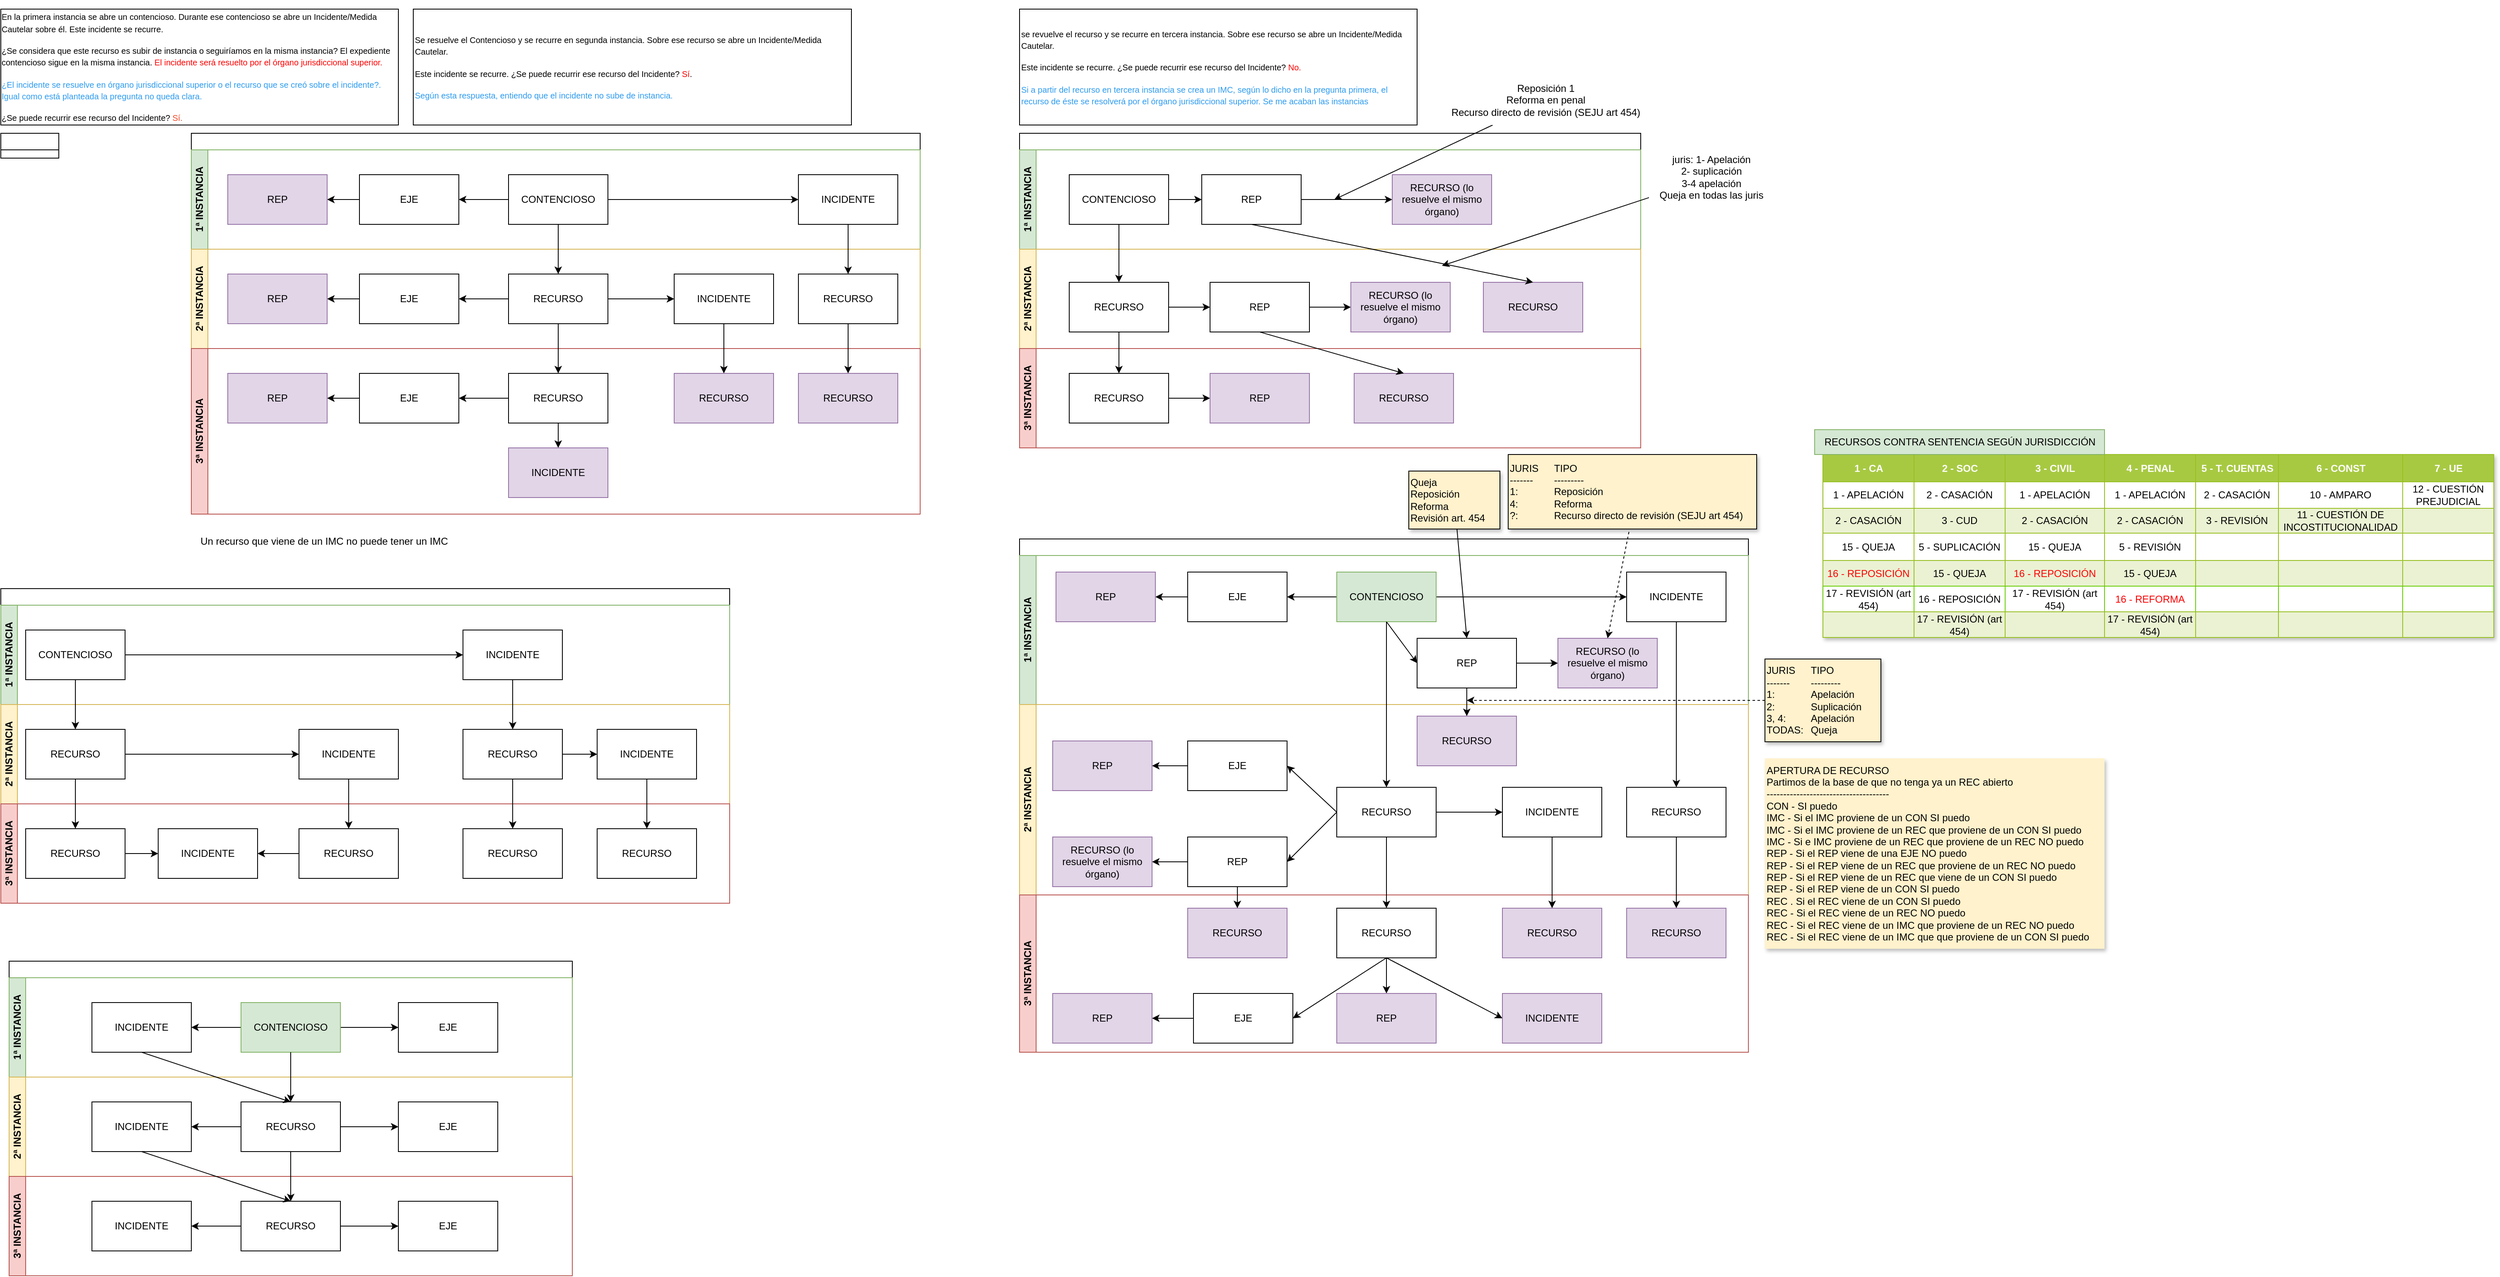 <mxfile version="23.1.2" type="github">
  <diagram name="Página-1" id="DgyqjarxZwNVzye8CLjz">
    <mxGraphModel dx="1042" dy="1746" grid="1" gridSize="10" guides="1" tooltips="1" connect="1" arrows="1" fold="1" page="1" pageScale="1" pageWidth="827" pageHeight="1169" math="0" shadow="0">
      <root>
        <mxCell id="0" />
        <mxCell id="1" parent="0" />
        <mxCell id="WXpK4O57Sc2LEBE2KfK7-1" value="" style="swimlane;childLayout=stackLayout;resizeParent=1;resizeParentMax=0;horizontal=1;startSize=20;horizontalStack=0;html=1;" parent="1" vertex="1" collapsed="1">
          <mxGeometry x="20" y="130" width="70" height="30" as="geometry">
            <mxRectangle x="20" y="130" width="480" height="380" as="alternateBounds" />
          </mxGeometry>
        </mxCell>
        <mxCell id="WXpK4O57Sc2LEBE2KfK7-2" value="1ª INSTANCIA" style="swimlane;startSize=20;horizontal=0;html=1;fillColor=#d5e8d4;strokeColor=#82b366;gradientColor=none;swimlaneFillColor=default;" parent="WXpK4O57Sc2LEBE2KfK7-1" vertex="1">
          <mxGeometry y="20" width="480" height="120" as="geometry" />
        </mxCell>
        <mxCell id="WXpK4O57Sc2LEBE2KfK7-3" style="edgeStyle=orthogonalEdgeStyle;rounded=0;orthogonalLoop=1;jettySize=auto;html=1;" parent="WXpK4O57Sc2LEBE2KfK7-2" source="WXpK4O57Sc2LEBE2KfK7-4" target="WXpK4O57Sc2LEBE2KfK7-5" edge="1">
          <mxGeometry relative="1" as="geometry" />
        </mxCell>
        <mxCell id="WXpK4O57Sc2LEBE2KfK7-4" value="CONTENCIOSO" style="rounded=0;whiteSpace=wrap;html=1;" parent="WXpK4O57Sc2LEBE2KfK7-2" vertex="1">
          <mxGeometry x="50" y="30" width="120" height="60" as="geometry" />
        </mxCell>
        <mxCell id="WXpK4O57Sc2LEBE2KfK7-5" value="INCIDENTE" style="rounded=0;whiteSpace=wrap;html=1;" parent="WXpK4O57Sc2LEBE2KfK7-2" vertex="1">
          <mxGeometry x="290" y="30" width="120" height="60" as="geometry" />
        </mxCell>
        <mxCell id="WXpK4O57Sc2LEBE2KfK7-6" value="2ª INSTANCIA" style="swimlane;startSize=20;horizontal=0;html=1;fillColor=#fff2cc;strokeColor=#d6b656;swimlaneFillColor=default;" parent="WXpK4O57Sc2LEBE2KfK7-1" vertex="1">
          <mxGeometry y="140" width="480" height="120" as="geometry" />
        </mxCell>
        <mxCell id="WXpK4O57Sc2LEBE2KfK7-7" value="RECURSO" style="rounded=0;whiteSpace=wrap;html=1;" parent="WXpK4O57Sc2LEBE2KfK7-6" vertex="1">
          <mxGeometry x="290" y="30" width="120" height="60" as="geometry" />
        </mxCell>
        <mxCell id="WXpK4O57Sc2LEBE2KfK7-8" value="3ª INSTANCIA" style="swimlane;startSize=20;horizontal=0;html=1;fillColor=#f8cecc;strokeColor=#b85450;swimlaneFillColor=default;" parent="WXpK4O57Sc2LEBE2KfK7-1" vertex="1">
          <mxGeometry y="260" width="480" height="120" as="geometry" />
        </mxCell>
        <mxCell id="WXpK4O57Sc2LEBE2KfK7-9" value="RECURSO" style="rounded=0;whiteSpace=wrap;html=1;" parent="WXpK4O57Sc2LEBE2KfK7-8" vertex="1">
          <mxGeometry x="290" y="30" width="120" height="60" as="geometry" />
        </mxCell>
        <mxCell id="WXpK4O57Sc2LEBE2KfK7-10" style="edgeStyle=orthogonalEdgeStyle;rounded=0;orthogonalLoop=1;jettySize=auto;html=1;entryX=0.5;entryY=0;entryDx=0;entryDy=0;" parent="WXpK4O57Sc2LEBE2KfK7-1" source="WXpK4O57Sc2LEBE2KfK7-5" target="WXpK4O57Sc2LEBE2KfK7-7" edge="1">
          <mxGeometry relative="1" as="geometry" />
        </mxCell>
        <mxCell id="WXpK4O57Sc2LEBE2KfK7-11" style="edgeStyle=orthogonalEdgeStyle;rounded=0;orthogonalLoop=1;jettySize=auto;html=1;entryX=0.5;entryY=0;entryDx=0;entryDy=0;" parent="WXpK4O57Sc2LEBE2KfK7-1" source="WXpK4O57Sc2LEBE2KfK7-7" target="WXpK4O57Sc2LEBE2KfK7-9" edge="1">
          <mxGeometry relative="1" as="geometry" />
        </mxCell>
        <mxCell id="WXpK4O57Sc2LEBE2KfK7-12" value="&lt;p style=&quot;text-align: left;&quot;&gt;&lt;font style=&quot;font-size: 10px;&quot;&gt;En la primera instancia se abre un contencioso. Durante ese contencioso se abre un Incidente/Medida Cautelar sobre él. Este incidente se recurre.&lt;/font&gt;&lt;/p&gt;&lt;p style=&quot;text-align: left;&quot;&gt;&lt;font style=&quot;font-size: 10px;&quot;&gt;¿Se considera que este recurso es subir de instancia o seguiríamos en la misma instancia? El expediente contencioso sigue en la misma instancia. &lt;font color=&quot;#ff0000&quot;&gt;El incidente será resuelto por el órgano jurisdiccional superior.&lt;/font&gt;&lt;/font&gt;&lt;/p&gt;&lt;p style=&quot;text-align: left;&quot;&gt;&lt;span style=&quot;color: rgb(45, 155, 240);&quot;&gt;&lt;font style=&quot;font-size: 10px;&quot;&gt;¿El incidente se resuelve en órgano jurisdiccional superior o el recurso que se creó sobre el incidente?. Igual como está planteada la pregunta no queda clara.&lt;/font&gt;&lt;/span&gt;&lt;/p&gt;&lt;p style=&quot;text-align: left;&quot;&gt;&lt;font style=&quot;font-size: 10px;&quot;&gt;¿Se puede recurrir ese recurso del Incidente? &lt;span style=&quot;color: rgb(242, 71, 38);&quot;&gt;Sí.&lt;/span&gt;&lt;/font&gt;&lt;/p&gt;" style="rounded=0;whiteSpace=wrap;html=1;" parent="1" vertex="1">
          <mxGeometry x="20" y="-20" width="480" height="140" as="geometry" />
        </mxCell>
        <mxCell id="WXpK4O57Sc2LEBE2KfK7-13" value="" style="swimlane;childLayout=stackLayout;resizeParent=1;resizeParentMax=0;horizontal=1;startSize=20;horizontalStack=0;html=1;" parent="1" vertex="1">
          <mxGeometry x="250" y="130" width="880" height="460" as="geometry">
            <mxRectangle x="50" y="130" width="70" height="30" as="alternateBounds" />
          </mxGeometry>
        </mxCell>
        <mxCell id="WXpK4O57Sc2LEBE2KfK7-14" value="1ª INSTANCIA" style="swimlane;startSize=20;horizontal=0;html=1;fillColor=#d5e8d4;strokeColor=#82b366;swimlaneFillColor=default;" parent="WXpK4O57Sc2LEBE2KfK7-13" vertex="1">
          <mxGeometry y="20" width="880" height="120" as="geometry" />
        </mxCell>
        <mxCell id="WXpK4O57Sc2LEBE2KfK7-114" style="edgeStyle=orthogonalEdgeStyle;rounded=0;orthogonalLoop=1;jettySize=auto;html=1;entryX=0;entryY=0.5;entryDx=0;entryDy=0;" parent="WXpK4O57Sc2LEBE2KfK7-14" source="WXpK4O57Sc2LEBE2KfK7-15" target="WXpK4O57Sc2LEBE2KfK7-111" edge="1">
          <mxGeometry relative="1" as="geometry" />
        </mxCell>
        <mxCell id="WXpK4O57Sc2LEBE2KfK7-133" style="edgeStyle=orthogonalEdgeStyle;rounded=0;orthogonalLoop=1;jettySize=auto;html=1;" parent="WXpK4O57Sc2LEBE2KfK7-14" source="WXpK4O57Sc2LEBE2KfK7-15" target="WXpK4O57Sc2LEBE2KfK7-130" edge="1">
          <mxGeometry relative="1" as="geometry" />
        </mxCell>
        <mxCell id="WXpK4O57Sc2LEBE2KfK7-15" value="CONTENCIOSO" style="rounded=0;whiteSpace=wrap;html=1;" parent="WXpK4O57Sc2LEBE2KfK7-14" vertex="1">
          <mxGeometry x="383" y="30" width="120" height="60" as="geometry" />
        </mxCell>
        <mxCell id="WXpK4O57Sc2LEBE2KfK7-111" value="INCIDENTE" style="rounded=0;whiteSpace=wrap;html=1;" parent="WXpK4O57Sc2LEBE2KfK7-14" vertex="1">
          <mxGeometry x="733" y="30" width="120" height="60" as="geometry" />
        </mxCell>
        <mxCell id="WXpK4O57Sc2LEBE2KfK7-139" style="edgeStyle=orthogonalEdgeStyle;rounded=0;orthogonalLoop=1;jettySize=auto;html=1;" parent="WXpK4O57Sc2LEBE2KfK7-14" source="WXpK4O57Sc2LEBE2KfK7-130" target="WXpK4O57Sc2LEBE2KfK7-136" edge="1">
          <mxGeometry relative="1" as="geometry" />
        </mxCell>
        <mxCell id="WXpK4O57Sc2LEBE2KfK7-130" value="EJE" style="rounded=0;whiteSpace=wrap;html=1;" parent="WXpK4O57Sc2LEBE2KfK7-14" vertex="1">
          <mxGeometry x="203" y="30" width="120" height="60" as="geometry" />
        </mxCell>
        <mxCell id="WXpK4O57Sc2LEBE2KfK7-136" value="REP" style="rounded=0;whiteSpace=wrap;html=1;fillColor=#e1d5e7;strokeColor=#9673a6;" parent="WXpK4O57Sc2LEBE2KfK7-14" vertex="1">
          <mxGeometry x="44" y="30" width="120" height="60" as="geometry" />
        </mxCell>
        <mxCell id="WXpK4O57Sc2LEBE2KfK7-16" value="2ª INSTANCIA" style="swimlane;startSize=20;horizontal=0;html=1;fillColor=#fff2cc;strokeColor=#d6b656;swimlaneFillColor=default;" parent="WXpK4O57Sc2LEBE2KfK7-13" vertex="1">
          <mxGeometry y="140" width="880" height="120" as="geometry" />
        </mxCell>
        <mxCell id="WXpK4O57Sc2LEBE2KfK7-17" style="edgeStyle=orthogonalEdgeStyle;rounded=0;orthogonalLoop=1;jettySize=auto;html=1;entryX=0;entryY=0.5;entryDx=0;entryDy=0;" parent="WXpK4O57Sc2LEBE2KfK7-16" source="WXpK4O57Sc2LEBE2KfK7-18" target="WXpK4O57Sc2LEBE2KfK7-19" edge="1">
          <mxGeometry relative="1" as="geometry" />
        </mxCell>
        <mxCell id="WXpK4O57Sc2LEBE2KfK7-132" style="edgeStyle=orthogonalEdgeStyle;rounded=0;orthogonalLoop=1;jettySize=auto;html=1;entryX=1;entryY=0.5;entryDx=0;entryDy=0;" parent="WXpK4O57Sc2LEBE2KfK7-16" source="WXpK4O57Sc2LEBE2KfK7-18" target="WXpK4O57Sc2LEBE2KfK7-131" edge="1">
          <mxGeometry relative="1" as="geometry" />
        </mxCell>
        <mxCell id="WXpK4O57Sc2LEBE2KfK7-18" value="RECURSO" style="rounded=0;whiteSpace=wrap;html=1;" parent="WXpK4O57Sc2LEBE2KfK7-16" vertex="1">
          <mxGeometry x="383" y="30" width="120" height="60" as="geometry" />
        </mxCell>
        <mxCell id="WXpK4O57Sc2LEBE2KfK7-19" value="INCIDENTE" style="rounded=0;whiteSpace=wrap;html=1;" parent="WXpK4O57Sc2LEBE2KfK7-16" vertex="1">
          <mxGeometry x="583" y="30" width="120" height="60" as="geometry" />
        </mxCell>
        <mxCell id="WXpK4O57Sc2LEBE2KfK7-116" value="RECURSO" style="rounded=0;whiteSpace=wrap;html=1;" parent="WXpK4O57Sc2LEBE2KfK7-16" vertex="1">
          <mxGeometry x="733" y="30" width="120" height="60" as="geometry" />
        </mxCell>
        <mxCell id="WXpK4O57Sc2LEBE2KfK7-140" style="edgeStyle=orthogonalEdgeStyle;rounded=0;orthogonalLoop=1;jettySize=auto;html=1;entryX=1;entryY=0.5;entryDx=0;entryDy=0;" parent="WXpK4O57Sc2LEBE2KfK7-16" source="WXpK4O57Sc2LEBE2KfK7-131" target="WXpK4O57Sc2LEBE2KfK7-137" edge="1">
          <mxGeometry relative="1" as="geometry" />
        </mxCell>
        <mxCell id="WXpK4O57Sc2LEBE2KfK7-131" value="EJE" style="rounded=0;whiteSpace=wrap;html=1;" parent="WXpK4O57Sc2LEBE2KfK7-16" vertex="1">
          <mxGeometry x="203" y="30" width="120" height="60" as="geometry" />
        </mxCell>
        <mxCell id="WXpK4O57Sc2LEBE2KfK7-137" value="REP" style="rounded=0;whiteSpace=wrap;html=1;fillColor=#e1d5e7;strokeColor=#9673a6;" parent="WXpK4O57Sc2LEBE2KfK7-16" vertex="1">
          <mxGeometry x="44" y="30" width="120" height="60" as="geometry" />
        </mxCell>
        <mxCell id="WXpK4O57Sc2LEBE2KfK7-22" style="edgeStyle=orthogonalEdgeStyle;rounded=0;orthogonalLoop=1;jettySize=auto;html=1;" parent="WXpK4O57Sc2LEBE2KfK7-13" source="WXpK4O57Sc2LEBE2KfK7-15" target="WXpK4O57Sc2LEBE2KfK7-18" edge="1">
          <mxGeometry relative="1" as="geometry" />
        </mxCell>
        <mxCell id="WXpK4O57Sc2LEBE2KfK7-117" style="edgeStyle=orthogonalEdgeStyle;rounded=0;orthogonalLoop=1;jettySize=auto;html=1;entryX=0.5;entryY=0;entryDx=0;entryDy=0;" parent="WXpK4O57Sc2LEBE2KfK7-13" source="WXpK4O57Sc2LEBE2KfK7-111" target="WXpK4O57Sc2LEBE2KfK7-116" edge="1">
          <mxGeometry relative="1" as="geometry" />
        </mxCell>
        <mxCell id="WXpK4O57Sc2LEBE2KfK7-20" value="3ª INSTANCIA" style="swimlane;startSize=20;horizontal=0;html=1;fillColor=#f8cecc;strokeColor=#b85450;swimlaneFillColor=default;" parent="WXpK4O57Sc2LEBE2KfK7-13" vertex="1">
          <mxGeometry y="260" width="880" height="200" as="geometry" />
        </mxCell>
        <mxCell id="WXpK4O57Sc2LEBE2KfK7-21" value="RECURSO" style="rounded=0;whiteSpace=wrap;html=1;fillColor=#e1d5e7;strokeColor=#9673a6;" parent="WXpK4O57Sc2LEBE2KfK7-20" vertex="1">
          <mxGeometry x="583" y="30" width="120" height="60" as="geometry" />
        </mxCell>
        <mxCell id="WXpK4O57Sc2LEBE2KfK7-126" style="edgeStyle=orthogonalEdgeStyle;rounded=0;orthogonalLoop=1;jettySize=auto;html=1;" parent="WXpK4O57Sc2LEBE2KfK7-20" source="WXpK4O57Sc2LEBE2KfK7-121" target="WXpK4O57Sc2LEBE2KfK7-125" edge="1">
          <mxGeometry relative="1" as="geometry" />
        </mxCell>
        <mxCell id="WXpK4O57Sc2LEBE2KfK7-135" style="edgeStyle=orthogonalEdgeStyle;rounded=0;orthogonalLoop=1;jettySize=auto;html=1;entryX=1;entryY=0.5;entryDx=0;entryDy=0;" parent="WXpK4O57Sc2LEBE2KfK7-20" source="WXpK4O57Sc2LEBE2KfK7-121" target="WXpK4O57Sc2LEBE2KfK7-134" edge="1">
          <mxGeometry relative="1" as="geometry" />
        </mxCell>
        <mxCell id="WXpK4O57Sc2LEBE2KfK7-121" value="RECURSO" style="rounded=0;whiteSpace=wrap;html=1;" parent="WXpK4O57Sc2LEBE2KfK7-20" vertex="1">
          <mxGeometry x="383" y="30" width="120" height="60" as="geometry" />
        </mxCell>
        <mxCell id="WXpK4O57Sc2LEBE2KfK7-122" value="RECURSO" style="rounded=0;whiteSpace=wrap;html=1;fillColor=#e1d5e7;strokeColor=#9673a6;" parent="WXpK4O57Sc2LEBE2KfK7-20" vertex="1">
          <mxGeometry x="733" y="30" width="120" height="60" as="geometry" />
        </mxCell>
        <mxCell id="WXpK4O57Sc2LEBE2KfK7-125" value="INCIDENTE" style="rounded=0;whiteSpace=wrap;html=1;fillColor=#e1d5e7;strokeColor=#9673a6;" parent="WXpK4O57Sc2LEBE2KfK7-20" vertex="1">
          <mxGeometry x="383" y="120" width="120" height="60" as="geometry" />
        </mxCell>
        <mxCell id="WXpK4O57Sc2LEBE2KfK7-141" style="edgeStyle=orthogonalEdgeStyle;rounded=0;orthogonalLoop=1;jettySize=auto;html=1;entryX=1;entryY=0.5;entryDx=0;entryDy=0;" parent="WXpK4O57Sc2LEBE2KfK7-20" source="WXpK4O57Sc2LEBE2KfK7-134" target="WXpK4O57Sc2LEBE2KfK7-138" edge="1">
          <mxGeometry relative="1" as="geometry" />
        </mxCell>
        <mxCell id="WXpK4O57Sc2LEBE2KfK7-134" value="EJE" style="rounded=0;whiteSpace=wrap;html=1;" parent="WXpK4O57Sc2LEBE2KfK7-20" vertex="1">
          <mxGeometry x="203" y="30" width="120" height="60" as="geometry" />
        </mxCell>
        <mxCell id="WXpK4O57Sc2LEBE2KfK7-138" value="REP" style="rounded=0;whiteSpace=wrap;html=1;fillColor=#e1d5e7;strokeColor=#9673a6;" parent="WXpK4O57Sc2LEBE2KfK7-20" vertex="1">
          <mxGeometry x="44" y="30" width="120" height="60" as="geometry" />
        </mxCell>
        <mxCell id="WXpK4O57Sc2LEBE2KfK7-120" style="rounded=0;orthogonalLoop=1;jettySize=auto;html=1;exitX=0.5;exitY=1;exitDx=0;exitDy=0;" parent="WXpK4O57Sc2LEBE2KfK7-13" source="WXpK4O57Sc2LEBE2KfK7-18" target="WXpK4O57Sc2LEBE2KfK7-121" edge="1">
          <mxGeometry relative="1" as="geometry" />
        </mxCell>
        <mxCell id="WXpK4O57Sc2LEBE2KfK7-23" style="edgeStyle=orthogonalEdgeStyle;rounded=0;orthogonalLoop=1;jettySize=auto;html=1;entryX=0.5;entryY=0;entryDx=0;entryDy=0;" parent="WXpK4O57Sc2LEBE2KfK7-13" source="WXpK4O57Sc2LEBE2KfK7-19" target="WXpK4O57Sc2LEBE2KfK7-21" edge="1">
          <mxGeometry relative="1" as="geometry" />
        </mxCell>
        <mxCell id="WXpK4O57Sc2LEBE2KfK7-119" style="rounded=0;orthogonalLoop=1;jettySize=auto;html=1;exitX=0.5;exitY=1;exitDx=0;exitDy=0;" parent="WXpK4O57Sc2LEBE2KfK7-13" source="WXpK4O57Sc2LEBE2KfK7-116" target="WXpK4O57Sc2LEBE2KfK7-122" edge="1">
          <mxGeometry relative="1" as="geometry" />
        </mxCell>
        <mxCell id="WXpK4O57Sc2LEBE2KfK7-24" value="&lt;p&gt;&lt;font style=&quot;font-size: 10px;&quot;&gt;Se resuelve el Contencioso y se recurre en segunda instancia. Sobre ese recurso se abre un Incidente/Medida Cautelar.&lt;/font&gt;&lt;/p&gt;&lt;p&gt;&lt;/p&gt;&lt;p&gt;&lt;font style=&quot;font-size: 10px;&quot;&gt;Este incidente se recurre. ¿Se puede recurrir ese recurso del Incidente? &lt;font color=&quot;#ff0000&quot;&gt;Sí&lt;/font&gt;.&lt;/font&gt;&lt;/p&gt;&lt;p&gt;&lt;span style=&quot;color: rgb(45, 155, 240);&quot;&gt;&lt;font style=&quot;font-size: 10px;&quot;&gt; Según esta respuesta, entiendo que el incidente no sube de instancia.&lt;/font&gt;&lt;/span&gt;&lt;/p&gt;" style="rounded=0;whiteSpace=wrap;html=1;align=left;" parent="1" vertex="1">
          <mxGeometry x="518" y="-20" width="529" height="140" as="geometry" />
        </mxCell>
        <mxCell id="WXpK4O57Sc2LEBE2KfK7-27" value="" style="swimlane;childLayout=stackLayout;resizeParent=1;resizeParentMax=0;horizontal=1;startSize=20;horizontalStack=0;html=1;" parent="1" vertex="1">
          <mxGeometry x="1250" y="130" width="750" height="380" as="geometry">
            <mxRectangle x="50" y="130" width="70" height="30" as="alternateBounds" />
          </mxGeometry>
        </mxCell>
        <mxCell id="WXpK4O57Sc2LEBE2KfK7-28" value="1ª INSTANCIA" style="swimlane;startSize=20;horizontal=0;html=1;fillColor=#d5e8d4;strokeColor=#82b366;swimlaneFillColor=default;" parent="WXpK4O57Sc2LEBE2KfK7-27" vertex="1">
          <mxGeometry y="20" width="750" height="120" as="geometry" />
        </mxCell>
        <mxCell id="WXpK4O57Sc2LEBE2KfK7-93" style="edgeStyle=orthogonalEdgeStyle;rounded=0;orthogonalLoop=1;jettySize=auto;html=1;entryX=0;entryY=0.5;entryDx=0;entryDy=0;" parent="WXpK4O57Sc2LEBE2KfK7-28" source="WXpK4O57Sc2LEBE2KfK7-29" target="WXpK4O57Sc2LEBE2KfK7-92" edge="1">
          <mxGeometry relative="1" as="geometry" />
        </mxCell>
        <mxCell id="WXpK4O57Sc2LEBE2KfK7-29" value="CONTENCIOSO" style="rounded=0;whiteSpace=wrap;html=1;" parent="WXpK4O57Sc2LEBE2KfK7-28" vertex="1">
          <mxGeometry x="60" y="30" width="120" height="60" as="geometry" />
        </mxCell>
        <mxCell id="WXpK4O57Sc2LEBE2KfK7-96" style="edgeStyle=orthogonalEdgeStyle;rounded=0;orthogonalLoop=1;jettySize=auto;html=1;entryX=0;entryY=0.5;entryDx=0;entryDy=0;" parent="WXpK4O57Sc2LEBE2KfK7-28" source="WXpK4O57Sc2LEBE2KfK7-92" target="WXpK4O57Sc2LEBE2KfK7-95" edge="1">
          <mxGeometry relative="1" as="geometry" />
        </mxCell>
        <mxCell id="WXpK4O57Sc2LEBE2KfK7-92" value="REP" style="rounded=0;whiteSpace=wrap;html=1;" parent="WXpK4O57Sc2LEBE2KfK7-28" vertex="1">
          <mxGeometry x="220" y="30" width="120" height="60" as="geometry" />
        </mxCell>
        <mxCell id="WXpK4O57Sc2LEBE2KfK7-95" value="RECURSO (lo resuelve el mismo órgano)" style="rounded=0;whiteSpace=wrap;html=1;fillColor=#e1d5e7;strokeColor=#9673a6;" parent="WXpK4O57Sc2LEBE2KfK7-28" vertex="1">
          <mxGeometry x="450" y="30" width="120" height="60" as="geometry" />
        </mxCell>
        <mxCell id="WXpK4O57Sc2LEBE2KfK7-30" value="2ª INSTANCIA" style="swimlane;startSize=20;horizontal=0;html=1;fillColor=#fff2cc;strokeColor=#d6b656;swimlaneFillColor=default;" parent="WXpK4O57Sc2LEBE2KfK7-27" vertex="1">
          <mxGeometry y="140" width="750" height="120" as="geometry" />
        </mxCell>
        <mxCell id="WXpK4O57Sc2LEBE2KfK7-99" style="edgeStyle=orthogonalEdgeStyle;rounded=0;orthogonalLoop=1;jettySize=auto;html=1;entryX=0;entryY=0.5;entryDx=0;entryDy=0;" parent="WXpK4O57Sc2LEBE2KfK7-30" source="WXpK4O57Sc2LEBE2KfK7-31" target="WXpK4O57Sc2LEBE2KfK7-98" edge="1">
          <mxGeometry relative="1" as="geometry" />
        </mxCell>
        <mxCell id="WXpK4O57Sc2LEBE2KfK7-31" value="RECURSO" style="rounded=0;whiteSpace=wrap;html=1;" parent="WXpK4O57Sc2LEBE2KfK7-30" vertex="1">
          <mxGeometry x="60" y="40" width="120" height="60" as="geometry" />
        </mxCell>
        <mxCell id="WXpK4O57Sc2LEBE2KfK7-97" value="RECURSO" style="rounded=0;whiteSpace=wrap;html=1;fillColor=#e1d5e7;strokeColor=#9673a6;" parent="WXpK4O57Sc2LEBE2KfK7-30" vertex="1">
          <mxGeometry x="560" y="40" width="120" height="60" as="geometry" />
        </mxCell>
        <mxCell id="WXpK4O57Sc2LEBE2KfK7-102" style="edgeStyle=orthogonalEdgeStyle;rounded=0;orthogonalLoop=1;jettySize=auto;html=1;" parent="WXpK4O57Sc2LEBE2KfK7-30" source="WXpK4O57Sc2LEBE2KfK7-98" target="WXpK4O57Sc2LEBE2KfK7-101" edge="1">
          <mxGeometry relative="1" as="geometry" />
        </mxCell>
        <mxCell id="WXpK4O57Sc2LEBE2KfK7-98" value="REP" style="rounded=0;whiteSpace=wrap;html=1;" parent="WXpK4O57Sc2LEBE2KfK7-30" vertex="1">
          <mxGeometry x="230" y="40" width="120" height="60" as="geometry" />
        </mxCell>
        <mxCell id="WXpK4O57Sc2LEBE2KfK7-101" value="RECURSO (lo resuelve el mismo órgano)" style="rounded=0;whiteSpace=wrap;html=1;fillColor=#e1d5e7;strokeColor=#9673a6;" parent="WXpK4O57Sc2LEBE2KfK7-30" vertex="1">
          <mxGeometry x="400" y="40" width="120" height="60" as="geometry" />
        </mxCell>
        <mxCell id="WXpK4O57Sc2LEBE2KfK7-32" value="3ª INSTANCIA" style="swimlane;startSize=20;horizontal=0;html=1;fillColor=#f8cecc;strokeColor=#b85450;swimlaneFillColor=default;" parent="WXpK4O57Sc2LEBE2KfK7-27" vertex="1">
          <mxGeometry y="260" width="750" height="120" as="geometry" />
        </mxCell>
        <mxCell id="WXpK4O57Sc2LEBE2KfK7-106" style="edgeStyle=orthogonalEdgeStyle;rounded=0;orthogonalLoop=1;jettySize=auto;html=1;" parent="WXpK4O57Sc2LEBE2KfK7-32" source="WXpK4O57Sc2LEBE2KfK7-34" target="WXpK4O57Sc2LEBE2KfK7-105" edge="1">
          <mxGeometry relative="1" as="geometry" />
        </mxCell>
        <mxCell id="WXpK4O57Sc2LEBE2KfK7-34" value="RECURSO" style="rounded=0;whiteSpace=wrap;html=1;" parent="WXpK4O57Sc2LEBE2KfK7-32" vertex="1">
          <mxGeometry x="60" y="30" width="120" height="60" as="geometry" />
        </mxCell>
        <mxCell id="WXpK4O57Sc2LEBE2KfK7-103" value="RECURSO" style="rounded=0;whiteSpace=wrap;html=1;fillColor=#e1d5e7;strokeColor=#9673a6;" parent="WXpK4O57Sc2LEBE2KfK7-32" vertex="1">
          <mxGeometry x="404" y="30" width="120" height="60" as="geometry" />
        </mxCell>
        <mxCell id="WXpK4O57Sc2LEBE2KfK7-105" value="REP" style="rounded=0;whiteSpace=wrap;html=1;fillColor=#e1d5e7;strokeColor=#9673a6;" parent="WXpK4O57Sc2LEBE2KfK7-32" vertex="1">
          <mxGeometry x="230" y="30" width="120" height="60" as="geometry" />
        </mxCell>
        <mxCell id="WXpK4O57Sc2LEBE2KfK7-36" style="edgeStyle=orthogonalEdgeStyle;rounded=0;orthogonalLoop=1;jettySize=auto;html=1;entryX=0.5;entryY=0;entryDx=0;entryDy=0;" parent="WXpK4O57Sc2LEBE2KfK7-27" source="WXpK4O57Sc2LEBE2KfK7-29" target="WXpK4O57Sc2LEBE2KfK7-31" edge="1">
          <mxGeometry relative="1" as="geometry">
            <mxPoint x="360" y="110.0" as="sourcePoint" />
          </mxGeometry>
        </mxCell>
        <mxCell id="WXpK4O57Sc2LEBE2KfK7-37" style="edgeStyle=orthogonalEdgeStyle;rounded=0;orthogonalLoop=1;jettySize=auto;html=1;entryX=0.5;entryY=0;entryDx=0;entryDy=0;" parent="WXpK4O57Sc2LEBE2KfK7-27" source="WXpK4O57Sc2LEBE2KfK7-31" target="WXpK4O57Sc2LEBE2KfK7-34" edge="1">
          <mxGeometry relative="1" as="geometry" />
        </mxCell>
        <mxCell id="WXpK4O57Sc2LEBE2KfK7-94" style="rounded=0;orthogonalLoop=1;jettySize=auto;html=1;exitX=0.5;exitY=1;exitDx=0;exitDy=0;entryX=0.5;entryY=0;entryDx=0;entryDy=0;" parent="WXpK4O57Sc2LEBE2KfK7-27" source="WXpK4O57Sc2LEBE2KfK7-92" target="WXpK4O57Sc2LEBE2KfK7-97" edge="1">
          <mxGeometry relative="1" as="geometry" />
        </mxCell>
        <mxCell id="WXpK4O57Sc2LEBE2KfK7-104" style="rounded=0;orthogonalLoop=1;jettySize=auto;html=1;entryX=0.5;entryY=0;entryDx=0;entryDy=0;exitX=0.5;exitY=1;exitDx=0;exitDy=0;" parent="WXpK4O57Sc2LEBE2KfK7-27" source="WXpK4O57Sc2LEBE2KfK7-98" target="WXpK4O57Sc2LEBE2KfK7-103" edge="1">
          <mxGeometry relative="1" as="geometry" />
        </mxCell>
        <mxCell id="WXpK4O57Sc2LEBE2KfK7-38" value="&lt;p&gt;&lt;font style=&quot;font-size: 10px;&quot;&gt;se revuelve el recurso y se recurre en tercera instancia. Sobre ese recurso se abre un Incidente/Medida Cautelar.&lt;/font&gt;&lt;/p&gt;&lt;p&gt;&lt;/p&gt;&lt;p&gt;&lt;font style=&quot;font-size: 10px;&quot;&gt;Este incidente se recurre. ¿Se puede recurrir ese recurso del Incidente? &lt;font color=&quot;#ff0000&quot;&gt;No.&lt;/font&gt;&lt;/font&gt;&lt;/p&gt;&lt;p&gt;&lt;span style=&quot;color: rgb(45, 155, 240);&quot;&gt;&lt;font style=&quot;font-size: 10px;&quot;&gt;Si a partir del recurso en tercera instancia se crea un IMC, según lo dicho en la pregunta primera, el recurso de éste se resolverá por el órgano jurisdiccional superior. Se me acaban las instancias&lt;/font&gt;&lt;/span&gt;&lt;/p&gt;" style="rounded=0;whiteSpace=wrap;html=1;align=left;" parent="1" vertex="1">
          <mxGeometry x="1250" y="-20" width="480" height="140" as="geometry" />
        </mxCell>
        <mxCell id="WXpK4O57Sc2LEBE2KfK7-41" value="" style="swimlane;childLayout=stackLayout;resizeParent=1;resizeParentMax=0;horizontal=1;startSize=20;horizontalStack=0;html=1;" parent="1" vertex="1">
          <mxGeometry x="20" y="680" width="880" height="380" as="geometry">
            <mxRectangle x="50" y="130" width="70" height="30" as="alternateBounds" />
          </mxGeometry>
        </mxCell>
        <mxCell id="WXpK4O57Sc2LEBE2KfK7-42" value="1ª INSTANCIA" style="swimlane;startSize=20;horizontal=0;html=1;fillColor=#d5e8d4;strokeColor=#82b366;swimlaneFillColor=default;" parent="WXpK4O57Sc2LEBE2KfK7-41" vertex="1">
          <mxGeometry y="20" width="880" height="120" as="geometry" />
        </mxCell>
        <mxCell id="WXpK4O57Sc2LEBE2KfK7-43" style="edgeStyle=orthogonalEdgeStyle;rounded=0;orthogonalLoop=1;jettySize=auto;html=1;" parent="WXpK4O57Sc2LEBE2KfK7-42" source="WXpK4O57Sc2LEBE2KfK7-44" target="WXpK4O57Sc2LEBE2KfK7-45" edge="1">
          <mxGeometry relative="1" as="geometry" />
        </mxCell>
        <mxCell id="WXpK4O57Sc2LEBE2KfK7-44" value="CONTENCIOSO" style="rounded=0;whiteSpace=wrap;html=1;" parent="WXpK4O57Sc2LEBE2KfK7-42" vertex="1">
          <mxGeometry x="30" y="30" width="120" height="60" as="geometry" />
        </mxCell>
        <mxCell id="WXpK4O57Sc2LEBE2KfK7-45" value="INCIDENTE" style="rounded=0;whiteSpace=wrap;html=1;" parent="WXpK4O57Sc2LEBE2KfK7-42" vertex="1">
          <mxGeometry x="558" y="30" width="120" height="60" as="geometry" />
        </mxCell>
        <mxCell id="WXpK4O57Sc2LEBE2KfK7-46" value="2ª INSTANCIA" style="swimlane;startSize=20;horizontal=0;html=1;fillColor=#fff2cc;strokeColor=#d6b656;swimlaneFillColor=default;" parent="WXpK4O57Sc2LEBE2KfK7-41" vertex="1">
          <mxGeometry y="140" width="880" height="120" as="geometry" />
        </mxCell>
        <mxCell id="WXpK4O57Sc2LEBE2KfK7-47" style="edgeStyle=orthogonalEdgeStyle;rounded=0;orthogonalLoop=1;jettySize=auto;html=1;" parent="WXpK4O57Sc2LEBE2KfK7-46" source="WXpK4O57Sc2LEBE2KfK7-48" target="WXpK4O57Sc2LEBE2KfK7-52" edge="1">
          <mxGeometry relative="1" as="geometry" />
        </mxCell>
        <mxCell id="WXpK4O57Sc2LEBE2KfK7-48" value="RECURSO" style="rounded=0;whiteSpace=wrap;html=1;" parent="WXpK4O57Sc2LEBE2KfK7-46" vertex="1">
          <mxGeometry x="558" y="30" width="120" height="60" as="geometry" />
        </mxCell>
        <mxCell id="WXpK4O57Sc2LEBE2KfK7-49" style="edgeStyle=orthogonalEdgeStyle;rounded=0;orthogonalLoop=1;jettySize=auto;html=1;entryX=0;entryY=0.5;entryDx=0;entryDy=0;" parent="WXpK4O57Sc2LEBE2KfK7-46" source="WXpK4O57Sc2LEBE2KfK7-50" target="WXpK4O57Sc2LEBE2KfK7-51" edge="1">
          <mxGeometry relative="1" as="geometry" />
        </mxCell>
        <mxCell id="WXpK4O57Sc2LEBE2KfK7-50" value="RECURSO" style="rounded=0;whiteSpace=wrap;html=1;" parent="WXpK4O57Sc2LEBE2KfK7-46" vertex="1">
          <mxGeometry x="30" y="30" width="120" height="60" as="geometry" />
        </mxCell>
        <mxCell id="WXpK4O57Sc2LEBE2KfK7-51" value="INCIDENTE" style="rounded=0;whiteSpace=wrap;html=1;" parent="WXpK4O57Sc2LEBE2KfK7-46" vertex="1">
          <mxGeometry x="360" y="30" width="120" height="60" as="geometry" />
        </mxCell>
        <mxCell id="WXpK4O57Sc2LEBE2KfK7-52" value="INCIDENTE" style="rounded=0;whiteSpace=wrap;html=1;" parent="WXpK4O57Sc2LEBE2KfK7-46" vertex="1">
          <mxGeometry x="720" y="30" width="120" height="60" as="geometry" />
        </mxCell>
        <mxCell id="WXpK4O57Sc2LEBE2KfK7-53" value="3ª INSTANCIA" style="swimlane;startSize=20;horizontal=0;html=1;fillColor=#f8cecc;strokeColor=#b85450;swimlaneFillColor=default;" parent="WXpK4O57Sc2LEBE2KfK7-41" vertex="1">
          <mxGeometry y="260" width="880" height="120" as="geometry" />
        </mxCell>
        <mxCell id="WXpK4O57Sc2LEBE2KfK7-54" value="RECURSO" style="rounded=0;whiteSpace=wrap;html=1;" parent="WXpK4O57Sc2LEBE2KfK7-53" vertex="1">
          <mxGeometry x="558" y="30" width="120" height="60" as="geometry" />
        </mxCell>
        <mxCell id="WXpK4O57Sc2LEBE2KfK7-55" style="edgeStyle=orthogonalEdgeStyle;rounded=0;orthogonalLoop=1;jettySize=auto;html=1;" parent="WXpK4O57Sc2LEBE2KfK7-53" source="WXpK4O57Sc2LEBE2KfK7-56" target="WXpK4O57Sc2LEBE2KfK7-60" edge="1">
          <mxGeometry relative="1" as="geometry" />
        </mxCell>
        <mxCell id="WXpK4O57Sc2LEBE2KfK7-56" value="RECURSO" style="rounded=0;whiteSpace=wrap;html=1;" parent="WXpK4O57Sc2LEBE2KfK7-53" vertex="1">
          <mxGeometry x="30" y="30" width="120" height="60" as="geometry" />
        </mxCell>
        <mxCell id="WXpK4O57Sc2LEBE2KfK7-57" style="edgeStyle=orthogonalEdgeStyle;rounded=0;orthogonalLoop=1;jettySize=auto;html=1;entryX=1;entryY=0.5;entryDx=0;entryDy=0;" parent="WXpK4O57Sc2LEBE2KfK7-53" source="WXpK4O57Sc2LEBE2KfK7-58" target="WXpK4O57Sc2LEBE2KfK7-60" edge="1">
          <mxGeometry relative="1" as="geometry" />
        </mxCell>
        <mxCell id="WXpK4O57Sc2LEBE2KfK7-58" value="RECURSO" style="rounded=0;whiteSpace=wrap;html=1;" parent="WXpK4O57Sc2LEBE2KfK7-53" vertex="1">
          <mxGeometry x="360" y="30" width="120" height="60" as="geometry" />
        </mxCell>
        <mxCell id="WXpK4O57Sc2LEBE2KfK7-59" value="RECURSO" style="rounded=0;whiteSpace=wrap;html=1;" parent="WXpK4O57Sc2LEBE2KfK7-53" vertex="1">
          <mxGeometry x="720" y="30" width="120" height="60" as="geometry" />
        </mxCell>
        <mxCell id="WXpK4O57Sc2LEBE2KfK7-60" value="INCIDENTE" style="rounded=0;whiteSpace=wrap;html=1;" parent="WXpK4O57Sc2LEBE2KfK7-53" vertex="1">
          <mxGeometry x="190" y="30" width="120" height="60" as="geometry" />
        </mxCell>
        <mxCell id="WXpK4O57Sc2LEBE2KfK7-61" style="edgeStyle=orthogonalEdgeStyle;rounded=0;orthogonalLoop=1;jettySize=auto;html=1;entryX=0.5;entryY=0;entryDx=0;entryDy=0;" parent="WXpK4O57Sc2LEBE2KfK7-41" source="WXpK4O57Sc2LEBE2KfK7-45" target="WXpK4O57Sc2LEBE2KfK7-48" edge="1">
          <mxGeometry relative="1" as="geometry" />
        </mxCell>
        <mxCell id="WXpK4O57Sc2LEBE2KfK7-62" style="edgeStyle=orthogonalEdgeStyle;rounded=0;orthogonalLoop=1;jettySize=auto;html=1;entryX=0.5;entryY=0;entryDx=0;entryDy=0;" parent="WXpK4O57Sc2LEBE2KfK7-41" source="WXpK4O57Sc2LEBE2KfK7-48" target="WXpK4O57Sc2LEBE2KfK7-54" edge="1">
          <mxGeometry relative="1" as="geometry" />
        </mxCell>
        <mxCell id="WXpK4O57Sc2LEBE2KfK7-63" style="edgeStyle=orthogonalEdgeStyle;rounded=0;orthogonalLoop=1;jettySize=auto;html=1;entryX=0.5;entryY=0;entryDx=0;entryDy=0;" parent="WXpK4O57Sc2LEBE2KfK7-41" source="WXpK4O57Sc2LEBE2KfK7-44" target="WXpK4O57Sc2LEBE2KfK7-50" edge="1">
          <mxGeometry relative="1" as="geometry" />
        </mxCell>
        <mxCell id="WXpK4O57Sc2LEBE2KfK7-64" style="edgeStyle=orthogonalEdgeStyle;rounded=0;orthogonalLoop=1;jettySize=auto;html=1;entryX=0.5;entryY=0;entryDx=0;entryDy=0;" parent="WXpK4O57Sc2LEBE2KfK7-41" source="WXpK4O57Sc2LEBE2KfK7-50" target="WXpK4O57Sc2LEBE2KfK7-56" edge="1">
          <mxGeometry relative="1" as="geometry" />
        </mxCell>
        <mxCell id="WXpK4O57Sc2LEBE2KfK7-65" style="edgeStyle=orthogonalEdgeStyle;rounded=0;orthogonalLoop=1;jettySize=auto;html=1;" parent="WXpK4O57Sc2LEBE2KfK7-41" source="WXpK4O57Sc2LEBE2KfK7-51" target="WXpK4O57Sc2LEBE2KfK7-58" edge="1">
          <mxGeometry relative="1" as="geometry" />
        </mxCell>
        <mxCell id="WXpK4O57Sc2LEBE2KfK7-66" style="edgeStyle=orthogonalEdgeStyle;rounded=0;orthogonalLoop=1;jettySize=auto;html=1;entryX=0.5;entryY=0;entryDx=0;entryDy=0;" parent="WXpK4O57Sc2LEBE2KfK7-41" source="WXpK4O57Sc2LEBE2KfK7-52" target="WXpK4O57Sc2LEBE2KfK7-59" edge="1">
          <mxGeometry relative="1" as="geometry" />
        </mxCell>
        <mxCell id="WXpK4O57Sc2LEBE2KfK7-67" value="" style="swimlane;childLayout=stackLayout;resizeParent=1;resizeParentMax=0;horizontal=1;startSize=20;horizontalStack=0;html=1;" parent="1" vertex="1">
          <mxGeometry x="30" y="1130" width="680" height="380" as="geometry">
            <mxRectangle x="50" y="130" width="70" height="30" as="alternateBounds" />
          </mxGeometry>
        </mxCell>
        <mxCell id="WXpK4O57Sc2LEBE2KfK7-68" value="1ª INSTANCIA" style="swimlane;startSize=20;horizontal=0;html=1;swimlaneFillColor=default;fillColor=#d5e8d4;strokeColor=#82b366;" parent="WXpK4O57Sc2LEBE2KfK7-67" vertex="1">
          <mxGeometry y="20" width="680" height="120" as="geometry" />
        </mxCell>
        <mxCell id="WXpK4O57Sc2LEBE2KfK7-69" style="edgeStyle=orthogonalEdgeStyle;rounded=0;orthogonalLoop=1;jettySize=auto;html=1;" parent="WXpK4O57Sc2LEBE2KfK7-68" source="WXpK4O57Sc2LEBE2KfK7-71" target="WXpK4O57Sc2LEBE2KfK7-72" edge="1">
          <mxGeometry relative="1" as="geometry" />
        </mxCell>
        <mxCell id="WXpK4O57Sc2LEBE2KfK7-70" style="edgeStyle=orthogonalEdgeStyle;rounded=0;orthogonalLoop=1;jettySize=auto;html=1;entryX=0;entryY=0.5;entryDx=0;entryDy=0;" parent="WXpK4O57Sc2LEBE2KfK7-68" source="WXpK4O57Sc2LEBE2KfK7-71" target="WXpK4O57Sc2LEBE2KfK7-73" edge="1">
          <mxGeometry relative="1" as="geometry" />
        </mxCell>
        <mxCell id="WXpK4O57Sc2LEBE2KfK7-71" value="CONTENCIOSO" style="rounded=0;whiteSpace=wrap;html=1;fillColor=#d5e8d4;strokeColor=#82b366;" parent="WXpK4O57Sc2LEBE2KfK7-68" vertex="1">
          <mxGeometry x="280" y="30" width="120" height="60" as="geometry" />
        </mxCell>
        <mxCell id="WXpK4O57Sc2LEBE2KfK7-72" value="INCIDENTE" style="rounded=0;whiteSpace=wrap;html=1;" parent="WXpK4O57Sc2LEBE2KfK7-68" vertex="1">
          <mxGeometry x="100" y="30" width="120" height="60" as="geometry" />
        </mxCell>
        <mxCell id="WXpK4O57Sc2LEBE2KfK7-73" value="EJE" style="rounded=0;whiteSpace=wrap;html=1;" parent="WXpK4O57Sc2LEBE2KfK7-68" vertex="1">
          <mxGeometry x="470" y="30" width="120" height="60" as="geometry" />
        </mxCell>
        <mxCell id="WXpK4O57Sc2LEBE2KfK7-74" value="2ª INSTANCIA" style="swimlane;startSize=20;horizontal=0;html=1;swimlaneFillColor=default;fillColor=#fff2cc;strokeColor=#d6b656;" parent="WXpK4O57Sc2LEBE2KfK7-67" vertex="1">
          <mxGeometry y="140" width="680" height="120" as="geometry" />
        </mxCell>
        <mxCell id="WXpK4O57Sc2LEBE2KfK7-75" style="edgeStyle=orthogonalEdgeStyle;rounded=0;orthogonalLoop=1;jettySize=auto;html=1;" parent="WXpK4O57Sc2LEBE2KfK7-74" source="WXpK4O57Sc2LEBE2KfK7-77" target="WXpK4O57Sc2LEBE2KfK7-78" edge="1">
          <mxGeometry relative="1" as="geometry" />
        </mxCell>
        <mxCell id="WXpK4O57Sc2LEBE2KfK7-76" style="edgeStyle=orthogonalEdgeStyle;rounded=0;orthogonalLoop=1;jettySize=auto;html=1;entryX=1;entryY=0.5;entryDx=0;entryDy=0;" parent="WXpK4O57Sc2LEBE2KfK7-74" source="WXpK4O57Sc2LEBE2KfK7-77" target="WXpK4O57Sc2LEBE2KfK7-79" edge="1">
          <mxGeometry relative="1" as="geometry" />
        </mxCell>
        <mxCell id="WXpK4O57Sc2LEBE2KfK7-77" value="RECURSO" style="rounded=0;whiteSpace=wrap;html=1;" parent="WXpK4O57Sc2LEBE2KfK7-74" vertex="1">
          <mxGeometry x="280" y="30" width="120" height="60" as="geometry" />
        </mxCell>
        <mxCell id="WXpK4O57Sc2LEBE2KfK7-78" value="EJE" style="rounded=0;whiteSpace=wrap;html=1;" parent="WXpK4O57Sc2LEBE2KfK7-74" vertex="1">
          <mxGeometry x="470" y="30" width="120" height="60" as="geometry" />
        </mxCell>
        <mxCell id="WXpK4O57Sc2LEBE2KfK7-79" value="INCIDENTE" style="rounded=0;whiteSpace=wrap;html=1;" parent="WXpK4O57Sc2LEBE2KfK7-74" vertex="1">
          <mxGeometry x="100" y="30" width="120" height="60" as="geometry" />
        </mxCell>
        <mxCell id="WXpK4O57Sc2LEBE2KfK7-80" value="3ª INSTANCIA" style="swimlane;startSize=20;horizontal=0;html=1;swimlaneFillColor=default;fillColor=#f8cecc;strokeColor=#b85450;" parent="WXpK4O57Sc2LEBE2KfK7-67" vertex="1">
          <mxGeometry y="260" width="680" height="120" as="geometry" />
        </mxCell>
        <mxCell id="WXpK4O57Sc2LEBE2KfK7-81" style="edgeStyle=orthogonalEdgeStyle;rounded=0;orthogonalLoop=1;jettySize=auto;html=1;" parent="WXpK4O57Sc2LEBE2KfK7-80" source="WXpK4O57Sc2LEBE2KfK7-83" target="WXpK4O57Sc2LEBE2KfK7-84" edge="1">
          <mxGeometry relative="1" as="geometry" />
        </mxCell>
        <mxCell id="WXpK4O57Sc2LEBE2KfK7-82" style="edgeStyle=orthogonalEdgeStyle;rounded=0;orthogonalLoop=1;jettySize=auto;html=1;entryX=1;entryY=0.5;entryDx=0;entryDy=0;" parent="WXpK4O57Sc2LEBE2KfK7-80" source="WXpK4O57Sc2LEBE2KfK7-83" target="WXpK4O57Sc2LEBE2KfK7-85" edge="1">
          <mxGeometry relative="1" as="geometry" />
        </mxCell>
        <mxCell id="WXpK4O57Sc2LEBE2KfK7-83" value="RECURSO" style="rounded=0;whiteSpace=wrap;html=1;" parent="WXpK4O57Sc2LEBE2KfK7-80" vertex="1">
          <mxGeometry x="280" y="30" width="120" height="60" as="geometry" />
        </mxCell>
        <mxCell id="WXpK4O57Sc2LEBE2KfK7-84" value="EJE" style="rounded=0;whiteSpace=wrap;html=1;" parent="WXpK4O57Sc2LEBE2KfK7-80" vertex="1">
          <mxGeometry x="470" y="30" width="120" height="60" as="geometry" />
        </mxCell>
        <mxCell id="WXpK4O57Sc2LEBE2KfK7-85" value="INCIDENTE" style="rounded=0;whiteSpace=wrap;html=1;" parent="WXpK4O57Sc2LEBE2KfK7-80" vertex="1">
          <mxGeometry x="100" y="30" width="120" height="60" as="geometry" />
        </mxCell>
        <mxCell id="WXpK4O57Sc2LEBE2KfK7-86" style="edgeStyle=orthogonalEdgeStyle;rounded=0;orthogonalLoop=1;jettySize=auto;html=1;entryX=0.5;entryY=0;entryDx=0;entryDy=0;" parent="WXpK4O57Sc2LEBE2KfK7-67" source="WXpK4O57Sc2LEBE2KfK7-77" target="WXpK4O57Sc2LEBE2KfK7-83" edge="1">
          <mxGeometry relative="1" as="geometry" />
        </mxCell>
        <mxCell id="WXpK4O57Sc2LEBE2KfK7-87" style="edgeStyle=orthogonalEdgeStyle;rounded=0;orthogonalLoop=1;jettySize=auto;html=1;" parent="WXpK4O57Sc2LEBE2KfK7-67" source="WXpK4O57Sc2LEBE2KfK7-71" target="WXpK4O57Sc2LEBE2KfK7-77" edge="1">
          <mxGeometry relative="1" as="geometry" />
        </mxCell>
        <mxCell id="WXpK4O57Sc2LEBE2KfK7-88" style="rounded=0;orthogonalLoop=1;jettySize=auto;html=1;strokeColor=default;shadow=0;entryX=0.5;entryY=0;entryDx=0;entryDy=0;exitX=0.5;exitY=1;exitDx=0;exitDy=0;" parent="WXpK4O57Sc2LEBE2KfK7-67" source="WXpK4O57Sc2LEBE2KfK7-72" target="WXpK4O57Sc2LEBE2KfK7-77" edge="1">
          <mxGeometry relative="1" as="geometry" />
        </mxCell>
        <mxCell id="WXpK4O57Sc2LEBE2KfK7-90" style="rounded=0;orthogonalLoop=1;jettySize=auto;html=1;entryX=0.5;entryY=0;entryDx=0;entryDy=0;exitX=0.5;exitY=1;exitDx=0;exitDy=0;" parent="WXpK4O57Sc2LEBE2KfK7-67" source="WXpK4O57Sc2LEBE2KfK7-79" target="WXpK4O57Sc2LEBE2KfK7-83" edge="1">
          <mxGeometry relative="1" as="geometry" />
        </mxCell>
        <mxCell id="WXpK4O57Sc2LEBE2KfK7-108" style="rounded=0;orthogonalLoop=1;jettySize=auto;html=1;" parent="1" source="WXpK4O57Sc2LEBE2KfK7-107" edge="1">
          <mxGeometry relative="1" as="geometry">
            <mxPoint x="1630" y="210" as="targetPoint" />
          </mxGeometry>
        </mxCell>
        <mxCell id="WXpK4O57Sc2LEBE2KfK7-107" value="Reposición 1&lt;br&gt;Reforma en penal&lt;br&gt;Recurso directo de revisión (SEJU art 454)" style="text;html=1;align=center;verticalAlign=middle;resizable=0;points=[];autosize=1;fillColor=default;" parent="1" vertex="1">
          <mxGeometry x="1760" y="60" width="250" height="60" as="geometry" />
        </mxCell>
        <mxCell id="WXpK4O57Sc2LEBE2KfK7-110" style="rounded=0;orthogonalLoop=1;jettySize=auto;html=1;" parent="1" source="WXpK4O57Sc2LEBE2KfK7-109" edge="1">
          <mxGeometry relative="1" as="geometry">
            <mxPoint x="1760" y="290" as="targetPoint" />
          </mxGeometry>
        </mxCell>
        <mxCell id="WXpK4O57Sc2LEBE2KfK7-109" value="juris: 1- Apelación&lt;br&gt;2- suplicación&lt;br&gt;3-4 apelación&lt;br&gt;Queja en todas las juris" style="text;html=1;align=center;verticalAlign=middle;resizable=0;points=[];autosize=1;strokeColor=none;fillColor=default;" parent="1" vertex="1">
          <mxGeometry x="2010" y="148" width="150" height="70" as="geometry" />
        </mxCell>
        <mxCell id="WXpK4O57Sc2LEBE2KfK7-142" value="Un recurso que viene de un IMC no puede tener un IMC" style="text;html=1;align=center;verticalAlign=middle;resizable=0;points=[];autosize=1;strokeColor=none;fillColor=default;" parent="1" vertex="1">
          <mxGeometry x="250" y="608" width="320" height="30" as="geometry" />
        </mxCell>
        <mxCell id="WXpK4O57Sc2LEBE2KfK7-143" value="" style="swimlane;childLayout=stackLayout;resizeParent=1;resizeParentMax=0;horizontal=1;startSize=20;horizontalStack=0;html=1;" parent="1" vertex="1">
          <mxGeometry x="1250" y="620" width="880" height="620" as="geometry">
            <mxRectangle x="50" y="130" width="70" height="30" as="alternateBounds" />
          </mxGeometry>
        </mxCell>
        <mxCell id="WXpK4O57Sc2LEBE2KfK7-144" value="1ª INSTANCIA" style="swimlane;startSize=20;horizontal=0;html=1;fillColor=#d5e8d4;strokeColor=#82b366;swimlaneFillColor=default;" parent="WXpK4O57Sc2LEBE2KfK7-143" vertex="1">
          <mxGeometry y="20" width="880" height="180" as="geometry" />
        </mxCell>
        <mxCell id="WXpK4O57Sc2LEBE2KfK7-145" style="edgeStyle=orthogonalEdgeStyle;rounded=0;orthogonalLoop=1;jettySize=auto;html=1;entryX=0;entryY=0.5;entryDx=0;entryDy=0;" parent="WXpK4O57Sc2LEBE2KfK7-144" source="WXpK4O57Sc2LEBE2KfK7-147" target="WXpK4O57Sc2LEBE2KfK7-148" edge="1">
          <mxGeometry relative="1" as="geometry" />
        </mxCell>
        <mxCell id="WXpK4O57Sc2LEBE2KfK7-146" style="edgeStyle=orthogonalEdgeStyle;rounded=0;orthogonalLoop=1;jettySize=auto;html=1;" parent="WXpK4O57Sc2LEBE2KfK7-144" source="WXpK4O57Sc2LEBE2KfK7-147" target="WXpK4O57Sc2LEBE2KfK7-150" edge="1">
          <mxGeometry relative="1" as="geometry" />
        </mxCell>
        <mxCell id="WXpK4O57Sc2LEBE2KfK7-178" style="rounded=0;orthogonalLoop=1;jettySize=auto;html=1;exitX=0.5;exitY=1;exitDx=0;exitDy=0;entryX=0;entryY=0.5;entryDx=0;entryDy=0;" parent="WXpK4O57Sc2LEBE2KfK7-144" source="WXpK4O57Sc2LEBE2KfK7-147" target="WXpK4O57Sc2LEBE2KfK7-176" edge="1">
          <mxGeometry relative="1" as="geometry" />
        </mxCell>
        <mxCell id="WXpK4O57Sc2LEBE2KfK7-147" value="CONTENCIOSO" style="rounded=0;whiteSpace=wrap;html=1;fillColor=#d5e8d4;strokeColor=#82b366;" parent="WXpK4O57Sc2LEBE2KfK7-144" vertex="1">
          <mxGeometry x="383" y="20" width="120" height="60" as="geometry" />
        </mxCell>
        <mxCell id="WXpK4O57Sc2LEBE2KfK7-148" value="INCIDENTE" style="rounded=0;whiteSpace=wrap;html=1;" parent="WXpK4O57Sc2LEBE2KfK7-144" vertex="1">
          <mxGeometry x="733" y="20" width="120" height="60" as="geometry" />
        </mxCell>
        <mxCell id="WXpK4O57Sc2LEBE2KfK7-149" style="edgeStyle=orthogonalEdgeStyle;rounded=0;orthogonalLoop=1;jettySize=auto;html=1;" parent="WXpK4O57Sc2LEBE2KfK7-144" source="WXpK4O57Sc2LEBE2KfK7-150" target="WXpK4O57Sc2LEBE2KfK7-151" edge="1">
          <mxGeometry relative="1" as="geometry" />
        </mxCell>
        <mxCell id="WXpK4O57Sc2LEBE2KfK7-150" value="EJE" style="rounded=0;whiteSpace=wrap;html=1;" parent="WXpK4O57Sc2LEBE2KfK7-144" vertex="1">
          <mxGeometry x="203" y="20" width="120" height="60" as="geometry" />
        </mxCell>
        <mxCell id="WXpK4O57Sc2LEBE2KfK7-151" value="REP" style="rounded=0;whiteSpace=wrap;html=1;fillColor=#e1d5e7;strokeColor=#9673a6;" parent="WXpK4O57Sc2LEBE2KfK7-144" vertex="1">
          <mxGeometry x="44" y="20" width="120" height="60" as="geometry" />
        </mxCell>
        <mxCell id="WXpK4O57Sc2LEBE2KfK7-179" style="edgeStyle=orthogonalEdgeStyle;rounded=0;orthogonalLoop=1;jettySize=auto;html=1;entryX=0;entryY=0.5;entryDx=0;entryDy=0;" parent="WXpK4O57Sc2LEBE2KfK7-144" source="WXpK4O57Sc2LEBE2KfK7-176" target="WXpK4O57Sc2LEBE2KfK7-177" edge="1">
          <mxGeometry relative="1" as="geometry" />
        </mxCell>
        <mxCell id="WXpK4O57Sc2LEBE2KfK7-176" value="REP" style="rounded=0;whiteSpace=wrap;html=1;" parent="WXpK4O57Sc2LEBE2KfK7-144" vertex="1">
          <mxGeometry x="480" y="100" width="120" height="60" as="geometry" />
        </mxCell>
        <mxCell id="WXpK4O57Sc2LEBE2KfK7-177" value="RECURSO (lo resuelve el mismo órgano)" style="rounded=0;whiteSpace=wrap;html=1;fillColor=#e1d5e7;strokeColor=#9673a6;" parent="WXpK4O57Sc2LEBE2KfK7-144" vertex="1">
          <mxGeometry x="650" y="100" width="120" height="60" as="geometry" />
        </mxCell>
        <mxCell id="WXpK4O57Sc2LEBE2KfK7-152" value="2ª INSTANCIA" style="swimlane;startSize=20;horizontal=0;html=1;fillColor=#fff2cc;strokeColor=#d6b656;swimlaneFillColor=default;" parent="WXpK4O57Sc2LEBE2KfK7-143" vertex="1">
          <mxGeometry y="200" width="880" height="230" as="geometry" />
        </mxCell>
        <mxCell id="WXpK4O57Sc2LEBE2KfK7-153" style="edgeStyle=orthogonalEdgeStyle;rounded=0;orthogonalLoop=1;jettySize=auto;html=1;entryX=0;entryY=0.5;entryDx=0;entryDy=0;" parent="WXpK4O57Sc2LEBE2KfK7-152" source="WXpK4O57Sc2LEBE2KfK7-155" target="WXpK4O57Sc2LEBE2KfK7-156" edge="1">
          <mxGeometry relative="1" as="geometry" />
        </mxCell>
        <mxCell id="WXpK4O57Sc2LEBE2KfK7-154" style="rounded=0;orthogonalLoop=1;jettySize=auto;html=1;entryX=1;entryY=0.5;entryDx=0;entryDy=0;exitX=0;exitY=0.5;exitDx=0;exitDy=0;" parent="WXpK4O57Sc2LEBE2KfK7-152" source="WXpK4O57Sc2LEBE2KfK7-155" target="WXpK4O57Sc2LEBE2KfK7-159" edge="1">
          <mxGeometry relative="1" as="geometry">
            <mxPoint x="390" y="130" as="sourcePoint" />
          </mxGeometry>
        </mxCell>
        <mxCell id="WXpK4O57Sc2LEBE2KfK7-185" style="rounded=0;orthogonalLoop=1;jettySize=auto;html=1;fontFamily=Helvetica;fontSize=12;fontColor=default;startSize=20;exitX=0;exitY=0.5;exitDx=0;exitDy=0;entryX=1;entryY=0.5;entryDx=0;entryDy=0;" parent="WXpK4O57Sc2LEBE2KfK7-152" source="WXpK4O57Sc2LEBE2KfK7-155" target="WXpK4O57Sc2LEBE2KfK7-182" edge="1">
          <mxGeometry relative="1" as="geometry" />
        </mxCell>
        <mxCell id="WXpK4O57Sc2LEBE2KfK7-155" value="RECURSO" style="rounded=0;whiteSpace=wrap;html=1;" parent="WXpK4O57Sc2LEBE2KfK7-152" vertex="1">
          <mxGeometry x="383" y="100" width="120" height="60" as="geometry" />
        </mxCell>
        <mxCell id="WXpK4O57Sc2LEBE2KfK7-157" value="RECURSO" style="rounded=0;whiteSpace=wrap;html=1;" parent="WXpK4O57Sc2LEBE2KfK7-152" vertex="1">
          <mxGeometry x="733" y="100" width="120" height="60" as="geometry" />
        </mxCell>
        <mxCell id="WXpK4O57Sc2LEBE2KfK7-158" style="edgeStyle=orthogonalEdgeStyle;rounded=0;orthogonalLoop=1;jettySize=auto;html=1;entryX=1;entryY=0.5;entryDx=0;entryDy=0;" parent="WXpK4O57Sc2LEBE2KfK7-152" source="WXpK4O57Sc2LEBE2KfK7-159" target="WXpK4O57Sc2LEBE2KfK7-160" edge="1">
          <mxGeometry relative="1" as="geometry" />
        </mxCell>
        <mxCell id="WXpK4O57Sc2LEBE2KfK7-159" value="EJE" style="rounded=0;whiteSpace=wrap;html=1;" parent="WXpK4O57Sc2LEBE2KfK7-152" vertex="1">
          <mxGeometry x="203" y="44" width="120" height="60" as="geometry" />
        </mxCell>
        <mxCell id="WXpK4O57Sc2LEBE2KfK7-160" value="REP" style="rounded=0;whiteSpace=wrap;html=1;fillColor=#e1d5e7;strokeColor=#9673a6;" parent="WXpK4O57Sc2LEBE2KfK7-152" vertex="1">
          <mxGeometry x="40" y="44" width="120" height="60" as="geometry" />
        </mxCell>
        <mxCell id="WXpK4O57Sc2LEBE2KfK7-180" value="RECURSO" style="rounded=0;whiteSpace=wrap;html=1;fillColor=#e1d5e7;strokeColor=#9673a6;" parent="WXpK4O57Sc2LEBE2KfK7-152" vertex="1">
          <mxGeometry x="480" y="14" width="120" height="60" as="geometry" />
        </mxCell>
        <mxCell id="WXpK4O57Sc2LEBE2KfK7-184" style="edgeStyle=orthogonalEdgeStyle;rounded=0;orthogonalLoop=1;jettySize=auto;html=1;entryX=1;entryY=0.5;entryDx=0;entryDy=0;fontFamily=Helvetica;fontSize=12;fontColor=default;startSize=20;" parent="WXpK4O57Sc2LEBE2KfK7-152" source="WXpK4O57Sc2LEBE2KfK7-182" target="WXpK4O57Sc2LEBE2KfK7-183" edge="1">
          <mxGeometry relative="1" as="geometry" />
        </mxCell>
        <mxCell id="WXpK4O57Sc2LEBE2KfK7-182" value="REP" style="rounded=0;whiteSpace=wrap;html=1;" parent="WXpK4O57Sc2LEBE2KfK7-152" vertex="1">
          <mxGeometry x="203" y="160" width="120" height="60" as="geometry" />
        </mxCell>
        <mxCell id="WXpK4O57Sc2LEBE2KfK7-183" value="RECURSO (lo resuelve el mismo órgano)" style="rounded=0;whiteSpace=wrap;html=1;fillColor=#e1d5e7;strokeColor=#9673a6;" parent="WXpK4O57Sc2LEBE2KfK7-152" vertex="1">
          <mxGeometry x="40" y="160" width="120" height="60" as="geometry" />
        </mxCell>
        <mxCell id="WXpK4O57Sc2LEBE2KfK7-156" value="INCIDENTE" style="rounded=0;whiteSpace=wrap;html=1;" parent="WXpK4O57Sc2LEBE2KfK7-152" vertex="1">
          <mxGeometry x="583" y="100" width="120" height="60" as="geometry" />
        </mxCell>
        <mxCell id="WXpK4O57Sc2LEBE2KfK7-161" style="edgeStyle=orthogonalEdgeStyle;rounded=0;orthogonalLoop=1;jettySize=auto;html=1;" parent="WXpK4O57Sc2LEBE2KfK7-143" source="WXpK4O57Sc2LEBE2KfK7-147" target="WXpK4O57Sc2LEBE2KfK7-155" edge="1">
          <mxGeometry relative="1" as="geometry" />
        </mxCell>
        <mxCell id="WXpK4O57Sc2LEBE2KfK7-162" style="edgeStyle=orthogonalEdgeStyle;rounded=0;orthogonalLoop=1;jettySize=auto;html=1;entryX=0.5;entryY=0;entryDx=0;entryDy=0;" parent="WXpK4O57Sc2LEBE2KfK7-143" source="WXpK4O57Sc2LEBE2KfK7-148" target="WXpK4O57Sc2LEBE2KfK7-157" edge="1">
          <mxGeometry relative="1" as="geometry" />
        </mxCell>
        <mxCell id="WXpK4O57Sc2LEBE2KfK7-181" style="edgeStyle=orthogonalEdgeStyle;rounded=0;orthogonalLoop=1;jettySize=auto;html=1;exitX=0.5;exitY=1;exitDx=0;exitDy=0;" parent="WXpK4O57Sc2LEBE2KfK7-143" source="WXpK4O57Sc2LEBE2KfK7-176" target="WXpK4O57Sc2LEBE2KfK7-180" edge="1">
          <mxGeometry relative="1" as="geometry" />
        </mxCell>
        <mxCell id="WXpK4O57Sc2LEBE2KfK7-163" value="3ª INSTANCIA" style="swimlane;startSize=20;horizontal=0;html=1;fillColor=#f8cecc;strokeColor=#b85450;swimlaneFillColor=default;" parent="WXpK4O57Sc2LEBE2KfK7-143" vertex="1">
          <mxGeometry y="430" width="880" height="190" as="geometry" />
        </mxCell>
        <mxCell id="WXpK4O57Sc2LEBE2KfK7-164" value="RECURSO" style="rounded=0;whiteSpace=wrap;html=1;fillColor=#e1d5e7;strokeColor=#9673a6;" parent="WXpK4O57Sc2LEBE2KfK7-163" vertex="1">
          <mxGeometry x="583" y="16" width="120" height="60" as="geometry" />
        </mxCell>
        <mxCell id="WXpK4O57Sc2LEBE2KfK7-165" style="rounded=0;orthogonalLoop=1;jettySize=auto;html=1;exitX=0.5;exitY=1;exitDx=0;exitDy=0;entryX=0;entryY=0.5;entryDx=0;entryDy=0;" parent="WXpK4O57Sc2LEBE2KfK7-163" source="WXpK4O57Sc2LEBE2KfK7-167" target="WXpK4O57Sc2LEBE2KfK7-169" edge="1">
          <mxGeometry relative="1" as="geometry" />
        </mxCell>
        <mxCell id="WXpK4O57Sc2LEBE2KfK7-166" style="rounded=0;orthogonalLoop=1;jettySize=auto;html=1;entryX=1;entryY=0.5;entryDx=0;entryDy=0;exitX=0.5;exitY=1;exitDx=0;exitDy=0;" parent="WXpK4O57Sc2LEBE2KfK7-163" source="WXpK4O57Sc2LEBE2KfK7-167" target="WXpK4O57Sc2LEBE2KfK7-171" edge="1">
          <mxGeometry relative="1" as="geometry" />
        </mxCell>
        <mxCell id="ypyUXCca2VMXUNs-koCW-3" style="edgeStyle=orthogonalEdgeStyle;rounded=0;orthogonalLoop=1;jettySize=auto;html=1;" parent="WXpK4O57Sc2LEBE2KfK7-163" source="WXpK4O57Sc2LEBE2KfK7-167" target="ypyUXCca2VMXUNs-koCW-2" edge="1">
          <mxGeometry relative="1" as="geometry" />
        </mxCell>
        <mxCell id="WXpK4O57Sc2LEBE2KfK7-167" value="RECURSO" style="rounded=0;whiteSpace=wrap;html=1;" parent="WXpK4O57Sc2LEBE2KfK7-163" vertex="1">
          <mxGeometry x="383" y="16" width="120" height="60" as="geometry" />
        </mxCell>
        <mxCell id="WXpK4O57Sc2LEBE2KfK7-168" value="RECURSO" style="rounded=0;whiteSpace=wrap;html=1;fillColor=#e1d5e7;strokeColor=#9673a6;" parent="WXpK4O57Sc2LEBE2KfK7-163" vertex="1">
          <mxGeometry x="733" y="16" width="120" height="60" as="geometry" />
        </mxCell>
        <mxCell id="WXpK4O57Sc2LEBE2KfK7-169" value="INCIDENTE" style="rounded=0;whiteSpace=wrap;html=1;fillColor=#e1d5e7;strokeColor=#9673a6;" parent="WXpK4O57Sc2LEBE2KfK7-163" vertex="1">
          <mxGeometry x="583" y="119" width="120" height="60" as="geometry" />
        </mxCell>
        <mxCell id="WXpK4O57Sc2LEBE2KfK7-170" style="edgeStyle=orthogonalEdgeStyle;rounded=0;orthogonalLoop=1;jettySize=auto;html=1;entryX=1;entryY=0.5;entryDx=0;entryDy=0;" parent="WXpK4O57Sc2LEBE2KfK7-163" source="WXpK4O57Sc2LEBE2KfK7-171" target="WXpK4O57Sc2LEBE2KfK7-172" edge="1">
          <mxGeometry relative="1" as="geometry" />
        </mxCell>
        <mxCell id="WXpK4O57Sc2LEBE2KfK7-171" value="EJE" style="rounded=0;whiteSpace=wrap;html=1;" parent="WXpK4O57Sc2LEBE2KfK7-163" vertex="1">
          <mxGeometry x="210" y="119" width="120" height="60" as="geometry" />
        </mxCell>
        <mxCell id="WXpK4O57Sc2LEBE2KfK7-172" value="REP" style="rounded=0;whiteSpace=wrap;html=1;fillColor=#e1d5e7;strokeColor=#9673a6;" parent="WXpK4O57Sc2LEBE2KfK7-163" vertex="1">
          <mxGeometry x="40" y="119" width="120" height="60" as="geometry" />
        </mxCell>
        <mxCell id="WXpK4O57Sc2LEBE2KfK7-186" value="RECURSO" style="rounded=0;whiteSpace=wrap;html=1;fillColor=#e1d5e7;strokeColor=#9673a6;" parent="WXpK4O57Sc2LEBE2KfK7-163" vertex="1">
          <mxGeometry x="203" y="16" width="120" height="60" as="geometry" />
        </mxCell>
        <mxCell id="ypyUXCca2VMXUNs-koCW-2" value="REP" style="rounded=0;whiteSpace=wrap;html=1;fillColor=#e1d5e7;strokeColor=#9673a6;" parent="WXpK4O57Sc2LEBE2KfK7-163" vertex="1">
          <mxGeometry x="383" y="119" width="120" height="60" as="geometry" />
        </mxCell>
        <mxCell id="WXpK4O57Sc2LEBE2KfK7-173" style="rounded=0;orthogonalLoop=1;jettySize=auto;html=1;exitX=0.5;exitY=1;exitDx=0;exitDy=0;" parent="WXpK4O57Sc2LEBE2KfK7-143" source="WXpK4O57Sc2LEBE2KfK7-155" target="WXpK4O57Sc2LEBE2KfK7-167" edge="1">
          <mxGeometry relative="1" as="geometry" />
        </mxCell>
        <mxCell id="WXpK4O57Sc2LEBE2KfK7-174" style="edgeStyle=orthogonalEdgeStyle;rounded=0;orthogonalLoop=1;jettySize=auto;html=1;entryX=0.5;entryY=0;entryDx=0;entryDy=0;" parent="WXpK4O57Sc2LEBE2KfK7-143" source="WXpK4O57Sc2LEBE2KfK7-156" target="WXpK4O57Sc2LEBE2KfK7-164" edge="1">
          <mxGeometry relative="1" as="geometry" />
        </mxCell>
        <mxCell id="WXpK4O57Sc2LEBE2KfK7-175" style="rounded=0;orthogonalLoop=1;jettySize=auto;html=1;exitX=0.5;exitY=1;exitDx=0;exitDy=0;" parent="WXpK4O57Sc2LEBE2KfK7-143" source="WXpK4O57Sc2LEBE2KfK7-157" target="WXpK4O57Sc2LEBE2KfK7-168" edge="1">
          <mxGeometry relative="1" as="geometry" />
        </mxCell>
        <mxCell id="WXpK4O57Sc2LEBE2KfK7-187" style="edgeStyle=orthogonalEdgeStyle;rounded=0;orthogonalLoop=1;jettySize=auto;html=1;entryX=0.5;entryY=0;entryDx=0;entryDy=0;fontFamily=Helvetica;fontSize=12;fontColor=default;startSize=20;" parent="WXpK4O57Sc2LEBE2KfK7-143" source="WXpK4O57Sc2LEBE2KfK7-182" target="WXpK4O57Sc2LEBE2KfK7-186" edge="1">
          <mxGeometry relative="1" as="geometry" />
        </mxCell>
        <mxCell id="WXpK4O57Sc2LEBE2KfK7-189" style="rounded=0;orthogonalLoop=1;jettySize=auto;html=1;fontFamily=Helvetica;fontSize=12;fontColor=default;startSize=20;dashed=1;" parent="1" source="WXpK4O57Sc2LEBE2KfK7-188" edge="1">
          <mxGeometry relative="1" as="geometry">
            <mxPoint x="1790" y="815" as="targetPoint" />
          </mxGeometry>
        </mxCell>
        <mxCell id="WXpK4O57Sc2LEBE2KfK7-188" value="JURIS&amp;nbsp;&amp;nbsp;&#x9;&lt;span style=&quot;white-space: pre;&quot;&gt;&#x9;&lt;/span&gt;TIPO&lt;br style=&quot;border-color: var(--border-color);&quot;&gt;-------&amp;nbsp;&lt;span style=&quot;white-space: pre;&quot;&gt;&#x9;&lt;/span&gt;---------&lt;br&gt;1: &lt;span style=&quot;white-space: pre;&quot;&gt;&#x9;&lt;/span&gt;&lt;span style=&quot;white-space: pre;&quot;&gt;&#x9;&lt;/span&gt;Apelación&lt;br style=&quot;border-color: var(--border-color);&quot;&gt;2: &lt;span style=&quot;white-space: pre;&quot;&gt;&#x9;&lt;/span&gt;&lt;span style=&quot;white-space: pre;&quot;&gt;&#x9;&lt;/span&gt;Suplicación&lt;br style=&quot;border-color: var(--border-color);&quot;&gt;3, 4: &lt;span style=&quot;white-space: pre;&quot;&gt;&#x9;&lt;/span&gt;Apelación&lt;br style=&quot;border-color: var(--border-color);&quot;&gt;TODAS: &lt;span style=&quot;white-space: pre;&quot;&gt;&#x9;&lt;/span&gt;Queja" style="text;html=1;align=left;verticalAlign=middle;resizable=0;points=[];autosize=1;strokeColor=default;fillColor=#fff2cc;fontFamily=Helvetica;fontSize=12;shadow=1;" parent="1" vertex="1">
          <mxGeometry x="2150" y="765" width="140" height="100" as="geometry" />
        </mxCell>
        <mxCell id="WXpK4O57Sc2LEBE2KfK7-192" style="rounded=0;orthogonalLoop=1;jettySize=auto;html=1;fontFamily=Helvetica;fontSize=12;fontColor=default;startSize=20;dashed=1;exitX=0.486;exitY=1.039;exitDx=0;exitDy=0;exitPerimeter=0;entryX=0.5;entryY=0;entryDx=0;entryDy=0;" parent="1" source="WXpK4O57Sc2LEBE2KfK7-191" target="WXpK4O57Sc2LEBE2KfK7-177" edge="1">
          <mxGeometry relative="1" as="geometry">
            <mxPoint x="1880" y="770.0" as="targetPoint" />
            <mxPoint x="1928.842" y="610" as="sourcePoint" />
          </mxGeometry>
        </mxCell>
        <mxCell id="WXpK4O57Sc2LEBE2KfK7-191" value="JURIS&amp;nbsp;&amp;nbsp;&lt;span style=&quot;white-space: pre;&quot;&gt;&#x9;&lt;/span&gt;TIPO&lt;br&gt;-------&amp;nbsp; &amp;nbsp; &amp;nbsp;&lt;span style=&quot;white-space: pre;&quot;&gt;&#x9;&lt;/span&gt;---------&lt;br&gt;1: &lt;span style=&quot;white-space: pre;&quot;&gt;&#x9;&lt;span style=&quot;white-space: pre;&quot;&gt;&#x9;&lt;/span&gt;&lt;/span&gt;Reposición&lt;br style=&quot;border-color: var(--border-color); text-align: center;&quot;&gt;&lt;span style=&quot;text-align: center;&quot;&gt;4: &lt;span style=&quot;white-space: pre;&quot;&gt;&#x9;&lt;/span&gt;&lt;span style=&quot;white-space: pre;&quot;&gt;&#x9;&lt;/span&gt;Reforma&lt;/span&gt;&lt;br style=&quot;border-color: var(--border-color); text-align: center;&quot;&gt;&lt;span style=&quot;text-align: center;&quot;&gt;?: &lt;span style=&quot;white-space: pre;&quot;&gt;&#x9;&lt;/span&gt;&lt;span style=&quot;white-space: pre;&quot;&gt;&#x9;&lt;/span&gt;Recurso directo de revisión (SEJU art 454)&lt;/span&gt;" style="text;html=1;align=left;verticalAlign=middle;resizable=0;points=[];autosize=1;strokeColor=default;fillColor=#fff2cc;fontFamily=Helvetica;fontSize=12;shadow=1;" parent="1" vertex="1">
          <mxGeometry x="1840" y="518" width="300" height="90" as="geometry" />
        </mxCell>
        <mxCell id="WXpK4O57Sc2LEBE2KfK7-194" style="rounded=0;orthogonalLoop=1;jettySize=auto;html=1;entryX=0.5;entryY=0;entryDx=0;entryDy=0;fontFamily=Helvetica;fontSize=12;fontColor=default;startSize=20;" parent="1" source="WXpK4O57Sc2LEBE2KfK7-193" target="WXpK4O57Sc2LEBE2KfK7-176" edge="1">
          <mxGeometry relative="1" as="geometry" />
        </mxCell>
        <mxCell id="WXpK4O57Sc2LEBE2KfK7-193" value="Queja&lt;br&gt;Reposición&lt;br&gt;Reforma&lt;br&gt;Revisión art. 454" style="text;html=1;align=left;verticalAlign=middle;resizable=0;points=[];autosize=1;strokeColor=default;fillColor=#fff2cc;fontFamily=Helvetica;fontSize=12;shadow=1;" parent="1" vertex="1">
          <mxGeometry x="1720" y="538" width="110" height="70" as="geometry" />
        </mxCell>
        <mxCell id="WXpK4O57Sc2LEBE2KfK7-278" value="" style="group" parent="1" vertex="1" connectable="0">
          <mxGeometry x="2210" y="488" width="810" height="251" as="geometry" />
        </mxCell>
        <mxCell id="WXpK4O57Sc2LEBE2KfK7-208" value="Assets" style="childLayout=tableLayout;recursiveResize=0;strokeColor=#98bf21;fillColor=#A7C942;shadow=1;align=center;verticalAlign=middle;fontFamily=Helvetica;fontSize=12;fontColor=default;startSize=20;html=1;" parent="WXpK4O57Sc2LEBE2KfK7-278" vertex="1">
          <mxGeometry x="10" y="30" width="810" height="221" as="geometry" />
        </mxCell>
        <mxCell id="WXpK4O57Sc2LEBE2KfK7-209" style="shape=tableRow;horizontal=0;startSize=0;swimlaneHead=0;swimlaneBody=0;top=0;left=0;bottom=0;right=0;dropTarget=0;collapsible=0;recursiveResize=0;expand=0;fontStyle=0;strokeColor=inherit;fillColor=#ffffff;align=center;verticalAlign=middle;fontFamily=Helvetica;fontSize=12;fontColor=default;html=1;" parent="WXpK4O57Sc2LEBE2KfK7-208" vertex="1">
          <mxGeometry width="810" height="33" as="geometry" />
        </mxCell>
        <mxCell id="WXpK4O57Sc2LEBE2KfK7-210" value="1 - CA" style="connectable=0;recursiveResize=0;strokeColor=inherit;fillColor=#A7C942;align=center;fontStyle=1;fontColor=#FFFFFF;html=1;verticalAlign=middle;fontFamily=Helvetica;fontSize=12;startSize=20;" parent="WXpK4O57Sc2LEBE2KfK7-209" vertex="1">
          <mxGeometry width="110" height="33" as="geometry">
            <mxRectangle width="110" height="33" as="alternateBounds" />
          </mxGeometry>
        </mxCell>
        <mxCell id="WXpK4O57Sc2LEBE2KfK7-211" value="2 - SOC" style="connectable=0;recursiveResize=0;strokeColor=inherit;fillColor=#A7C942;align=center;fontStyle=1;fontColor=#FFFFFF;html=1;verticalAlign=middle;fontFamily=Helvetica;fontSize=12;startSize=20;" parent="WXpK4O57Sc2LEBE2KfK7-209" vertex="1">
          <mxGeometry x="110" width="110" height="33" as="geometry">
            <mxRectangle width="110" height="33" as="alternateBounds" />
          </mxGeometry>
        </mxCell>
        <mxCell id="WXpK4O57Sc2LEBE2KfK7-212" value="3 - CIVIL" style="connectable=0;recursiveResize=0;strokeColor=inherit;fillColor=#A7C942;align=center;fontStyle=1;fontColor=#FFFFFF;html=1;verticalAlign=middle;fontFamily=Helvetica;fontSize=12;startSize=20;" parent="WXpK4O57Sc2LEBE2KfK7-209" vertex="1">
          <mxGeometry x="220" width="120" height="33" as="geometry">
            <mxRectangle width="120" height="33" as="alternateBounds" />
          </mxGeometry>
        </mxCell>
        <mxCell id="WXpK4O57Sc2LEBE2KfK7-233" value="4 - PENAL" style="connectable=0;recursiveResize=0;strokeColor=inherit;fillColor=#A7C942;align=center;fontStyle=1;fontColor=#FFFFFF;html=1;verticalAlign=middle;fontFamily=Helvetica;fontSize=12;startSize=20;" parent="WXpK4O57Sc2LEBE2KfK7-209" vertex="1">
          <mxGeometry x="340" width="110" height="33" as="geometry">
            <mxRectangle width="110" height="33" as="alternateBounds" />
          </mxGeometry>
        </mxCell>
        <mxCell id="WXpK4O57Sc2LEBE2KfK7-238" value="5 - T. CUENTAS" style="connectable=0;recursiveResize=0;strokeColor=inherit;fillColor=#A7C942;align=center;fontStyle=1;fontColor=#FFFFFF;html=1;verticalAlign=middle;fontFamily=Helvetica;fontSize=12;startSize=20;" parent="WXpK4O57Sc2LEBE2KfK7-209" vertex="1">
          <mxGeometry x="450" width="100" height="33" as="geometry">
            <mxRectangle width="100" height="33" as="alternateBounds" />
          </mxGeometry>
        </mxCell>
        <mxCell id="WXpK4O57Sc2LEBE2KfK7-243" value="6 - CONST" style="connectable=0;recursiveResize=0;strokeColor=inherit;fillColor=#A7C942;align=center;fontStyle=1;fontColor=#FFFFFF;html=1;verticalAlign=middle;fontFamily=Helvetica;fontSize=12;startSize=20;" parent="WXpK4O57Sc2LEBE2KfK7-209" vertex="1">
          <mxGeometry x="550" width="150" height="33" as="geometry">
            <mxRectangle width="150" height="33" as="alternateBounds" />
          </mxGeometry>
        </mxCell>
        <mxCell id="WXpK4O57Sc2LEBE2KfK7-248" value="7 - UE" style="connectable=0;recursiveResize=0;strokeColor=inherit;fillColor=#A7C942;align=center;fontStyle=1;fontColor=#FFFFFF;html=1;verticalAlign=middle;fontFamily=Helvetica;fontSize=12;startSize=20;" parent="WXpK4O57Sc2LEBE2KfK7-209" vertex="1">
          <mxGeometry x="700" width="110" height="33" as="geometry">
            <mxRectangle width="110" height="33" as="alternateBounds" />
          </mxGeometry>
        </mxCell>
        <mxCell id="WXpK4O57Sc2LEBE2KfK7-213" value="" style="shape=tableRow;horizontal=0;startSize=0;swimlaneHead=0;swimlaneBody=0;top=0;left=0;bottom=0;right=0;dropTarget=0;collapsible=0;recursiveResize=0;expand=0;fontStyle=0;strokeColor=inherit;fillColor=#ffffff;align=center;verticalAlign=middle;fontFamily=Helvetica;fontSize=12;fontColor=default;html=1;" parent="WXpK4O57Sc2LEBE2KfK7-208" vertex="1">
          <mxGeometry y="33" width="810" height="32" as="geometry" />
        </mxCell>
        <mxCell id="WXpK4O57Sc2LEBE2KfK7-214" value="1 - APELACIÓN" style="connectable=0;recursiveResize=0;strokeColor=inherit;fillColor=inherit;align=center;whiteSpace=wrap;html=1;verticalAlign=middle;fontFamily=Helvetica;fontSize=12;fontColor=default;startSize=20;" parent="WXpK4O57Sc2LEBE2KfK7-213" vertex="1">
          <mxGeometry width="110" height="32" as="geometry">
            <mxRectangle width="110" height="32" as="alternateBounds" />
          </mxGeometry>
        </mxCell>
        <mxCell id="WXpK4O57Sc2LEBE2KfK7-215" value="2 - CASACIÓN" style="connectable=0;recursiveResize=0;strokeColor=inherit;fillColor=inherit;align=center;whiteSpace=wrap;html=1;verticalAlign=middle;fontFamily=Helvetica;fontSize=12;fontColor=default;startSize=20;" parent="WXpK4O57Sc2LEBE2KfK7-213" vertex="1">
          <mxGeometry x="110" width="110" height="32" as="geometry">
            <mxRectangle width="110" height="32" as="alternateBounds" />
          </mxGeometry>
        </mxCell>
        <mxCell id="WXpK4O57Sc2LEBE2KfK7-216" value="1 - APELACIÓN" style="connectable=0;recursiveResize=0;strokeColor=inherit;fillColor=inherit;align=center;whiteSpace=wrap;html=1;verticalAlign=middle;fontFamily=Helvetica;fontSize=12;fontColor=default;startSize=20;" parent="WXpK4O57Sc2LEBE2KfK7-213" vertex="1">
          <mxGeometry x="220" width="120" height="32" as="geometry">
            <mxRectangle width="120" height="32" as="alternateBounds" />
          </mxGeometry>
        </mxCell>
        <mxCell id="WXpK4O57Sc2LEBE2KfK7-234" value="1 - APELACIÓN" style="connectable=0;recursiveResize=0;strokeColor=inherit;fillColor=inherit;align=center;whiteSpace=wrap;html=1;verticalAlign=middle;fontFamily=Helvetica;fontSize=12;fontColor=default;startSize=20;" parent="WXpK4O57Sc2LEBE2KfK7-213" vertex="1">
          <mxGeometry x="340" width="110" height="32" as="geometry">
            <mxRectangle width="110" height="32" as="alternateBounds" />
          </mxGeometry>
        </mxCell>
        <mxCell id="WXpK4O57Sc2LEBE2KfK7-239" value="2 - CASACIÓN" style="connectable=0;recursiveResize=0;strokeColor=inherit;fillColor=inherit;align=center;whiteSpace=wrap;html=1;verticalAlign=middle;fontFamily=Helvetica;fontSize=12;fontColor=default;startSize=20;" parent="WXpK4O57Sc2LEBE2KfK7-213" vertex="1">
          <mxGeometry x="450" width="100" height="32" as="geometry">
            <mxRectangle width="100" height="32" as="alternateBounds" />
          </mxGeometry>
        </mxCell>
        <mxCell id="WXpK4O57Sc2LEBE2KfK7-244" value="10 - AMPARO" style="connectable=0;recursiveResize=0;strokeColor=inherit;fillColor=inherit;align=center;whiteSpace=wrap;html=1;verticalAlign=middle;fontFamily=Helvetica;fontSize=12;fontColor=default;startSize=20;" parent="WXpK4O57Sc2LEBE2KfK7-213" vertex="1">
          <mxGeometry x="550" width="150" height="32" as="geometry">
            <mxRectangle width="150" height="32" as="alternateBounds" />
          </mxGeometry>
        </mxCell>
        <mxCell id="WXpK4O57Sc2LEBE2KfK7-249" value="12 - CUESTIÓN PREJUDICIAL" style="connectable=0;recursiveResize=0;strokeColor=inherit;fillColor=inherit;align=center;whiteSpace=wrap;html=1;verticalAlign=middle;fontFamily=Helvetica;fontSize=12;fontColor=default;startSize=20;" parent="WXpK4O57Sc2LEBE2KfK7-213" vertex="1">
          <mxGeometry x="700" width="110" height="32" as="geometry">
            <mxRectangle width="110" height="32" as="alternateBounds" />
          </mxGeometry>
        </mxCell>
        <mxCell id="WXpK4O57Sc2LEBE2KfK7-217" value="" style="shape=tableRow;horizontal=0;startSize=0;swimlaneHead=0;swimlaneBody=0;top=0;left=0;bottom=0;right=0;dropTarget=0;collapsible=0;recursiveResize=0;expand=0;fontStyle=1;strokeColor=inherit;fillColor=#EAF2D3;align=center;verticalAlign=middle;fontFamily=Helvetica;fontSize=12;fontColor=default;html=1;" parent="WXpK4O57Sc2LEBE2KfK7-208" vertex="1">
          <mxGeometry y="65" width="810" height="30" as="geometry" />
        </mxCell>
        <mxCell id="WXpK4O57Sc2LEBE2KfK7-218" value="2 - CASACIÓN" style="connectable=0;recursiveResize=0;strokeColor=inherit;fillColor=inherit;whiteSpace=wrap;html=1;align=center;verticalAlign=middle;fontFamily=Helvetica;fontSize=12;fontColor=default;startSize=20;" parent="WXpK4O57Sc2LEBE2KfK7-217" vertex="1">
          <mxGeometry width="110" height="30" as="geometry">
            <mxRectangle width="110" height="30" as="alternateBounds" />
          </mxGeometry>
        </mxCell>
        <mxCell id="WXpK4O57Sc2LEBE2KfK7-219" value="3 - CUD" style="connectable=0;recursiveResize=0;strokeColor=inherit;fillColor=inherit;whiteSpace=wrap;html=1;align=center;verticalAlign=middle;fontFamily=Helvetica;fontSize=12;fontColor=default;startSize=20;" parent="WXpK4O57Sc2LEBE2KfK7-217" vertex="1">
          <mxGeometry x="110" width="110" height="30" as="geometry">
            <mxRectangle width="110" height="30" as="alternateBounds" />
          </mxGeometry>
        </mxCell>
        <mxCell id="WXpK4O57Sc2LEBE2KfK7-220" value="2 - CASACIÓN" style="connectable=0;recursiveResize=0;strokeColor=inherit;fillColor=inherit;whiteSpace=wrap;html=1;align=center;verticalAlign=middle;fontFamily=Helvetica;fontSize=12;fontColor=default;startSize=20;" parent="WXpK4O57Sc2LEBE2KfK7-217" vertex="1">
          <mxGeometry x="220" width="120" height="30" as="geometry">
            <mxRectangle width="120" height="30" as="alternateBounds" />
          </mxGeometry>
        </mxCell>
        <mxCell id="WXpK4O57Sc2LEBE2KfK7-235" value="2 - CASACIÓN" style="connectable=0;recursiveResize=0;strokeColor=inherit;fillColor=inherit;whiteSpace=wrap;html=1;align=center;verticalAlign=middle;fontFamily=Helvetica;fontSize=12;fontColor=default;startSize=20;" parent="WXpK4O57Sc2LEBE2KfK7-217" vertex="1">
          <mxGeometry x="340" width="110" height="30" as="geometry">
            <mxRectangle width="110" height="30" as="alternateBounds" />
          </mxGeometry>
        </mxCell>
        <mxCell id="WXpK4O57Sc2LEBE2KfK7-240" value="3 - REVISIÓN" style="connectable=0;recursiveResize=0;strokeColor=inherit;fillColor=inherit;whiteSpace=wrap;html=1;align=center;verticalAlign=middle;fontFamily=Helvetica;fontSize=12;fontColor=default;startSize=20;" parent="WXpK4O57Sc2LEBE2KfK7-217" vertex="1">
          <mxGeometry x="450" width="100" height="30" as="geometry">
            <mxRectangle width="100" height="30" as="alternateBounds" />
          </mxGeometry>
        </mxCell>
        <mxCell id="WXpK4O57Sc2LEBE2KfK7-245" value="11 - CUESTIÓN DE INCOSTITUCIONALIDAD" style="connectable=0;recursiveResize=0;strokeColor=inherit;fillColor=inherit;whiteSpace=wrap;html=1;align=center;verticalAlign=middle;fontFamily=Helvetica;fontSize=12;fontColor=default;startSize=20;" parent="WXpK4O57Sc2LEBE2KfK7-217" vertex="1">
          <mxGeometry x="550" width="150" height="30" as="geometry">
            <mxRectangle width="150" height="30" as="alternateBounds" />
          </mxGeometry>
        </mxCell>
        <mxCell id="WXpK4O57Sc2LEBE2KfK7-250" style="connectable=0;recursiveResize=0;strokeColor=inherit;fillColor=inherit;whiteSpace=wrap;html=1;align=center;verticalAlign=middle;fontFamily=Helvetica;fontSize=12;fontColor=default;startSize=20;" parent="WXpK4O57Sc2LEBE2KfK7-217" vertex="1">
          <mxGeometry x="700" width="110" height="30" as="geometry">
            <mxRectangle width="110" height="30" as="alternateBounds" />
          </mxGeometry>
        </mxCell>
        <mxCell id="WXpK4O57Sc2LEBE2KfK7-221" value="" style="shape=tableRow;horizontal=0;startSize=0;swimlaneHead=0;swimlaneBody=0;top=0;left=0;bottom=0;right=0;dropTarget=0;collapsible=0;recursiveResize=0;expand=0;fontStyle=0;strokeColor=inherit;fillColor=#ffffff;align=center;verticalAlign=middle;fontFamily=Helvetica;fontSize=12;fontColor=default;html=1;" parent="WXpK4O57Sc2LEBE2KfK7-208" vertex="1">
          <mxGeometry y="95" width="810" height="33" as="geometry" />
        </mxCell>
        <mxCell id="WXpK4O57Sc2LEBE2KfK7-222" value="15 - QUEJA" style="connectable=0;recursiveResize=0;strokeColor=inherit;fillColor=inherit;fontStyle=0;align=center;whiteSpace=wrap;html=1;verticalAlign=middle;fontFamily=Helvetica;fontSize=12;fontColor=default;startSize=20;" parent="WXpK4O57Sc2LEBE2KfK7-221" vertex="1">
          <mxGeometry width="110" height="33" as="geometry">
            <mxRectangle width="110" height="33" as="alternateBounds" />
          </mxGeometry>
        </mxCell>
        <mxCell id="WXpK4O57Sc2LEBE2KfK7-223" value="5 - SUPLICACIÓN" style="connectable=0;recursiveResize=0;strokeColor=inherit;fillColor=inherit;fontStyle=0;align=center;whiteSpace=wrap;html=1;verticalAlign=middle;fontFamily=Helvetica;fontSize=12;fontColor=default;startSize=20;" parent="WXpK4O57Sc2LEBE2KfK7-221" vertex="1">
          <mxGeometry x="110" width="110" height="33" as="geometry">
            <mxRectangle width="110" height="33" as="alternateBounds" />
          </mxGeometry>
        </mxCell>
        <mxCell id="WXpK4O57Sc2LEBE2KfK7-224" value="15 - QUEJA" style="connectable=0;recursiveResize=0;strokeColor=inherit;fillColor=inherit;fontStyle=0;align=center;whiteSpace=wrap;html=1;verticalAlign=middle;fontFamily=Helvetica;fontSize=12;fontColor=default;startSize=20;" parent="WXpK4O57Sc2LEBE2KfK7-221" vertex="1">
          <mxGeometry x="220" width="120" height="33" as="geometry">
            <mxRectangle width="120" height="33" as="alternateBounds" />
          </mxGeometry>
        </mxCell>
        <mxCell id="WXpK4O57Sc2LEBE2KfK7-236" value="5 - REVISIÓN" style="connectable=0;recursiveResize=0;strokeColor=inherit;fillColor=inherit;fontStyle=0;align=center;whiteSpace=wrap;html=1;verticalAlign=middle;fontFamily=Helvetica;fontSize=12;fontColor=default;startSize=20;" parent="WXpK4O57Sc2LEBE2KfK7-221" vertex="1">
          <mxGeometry x="340" width="110" height="33" as="geometry">
            <mxRectangle width="110" height="33" as="alternateBounds" />
          </mxGeometry>
        </mxCell>
        <mxCell id="WXpK4O57Sc2LEBE2KfK7-241" style="connectable=0;recursiveResize=0;strokeColor=inherit;fillColor=inherit;fontStyle=0;align=center;whiteSpace=wrap;html=1;verticalAlign=middle;fontFamily=Helvetica;fontSize=12;fontColor=default;startSize=20;" parent="WXpK4O57Sc2LEBE2KfK7-221" vertex="1">
          <mxGeometry x="450" width="100" height="33" as="geometry">
            <mxRectangle width="100" height="33" as="alternateBounds" />
          </mxGeometry>
        </mxCell>
        <mxCell id="WXpK4O57Sc2LEBE2KfK7-246" style="connectable=0;recursiveResize=0;strokeColor=inherit;fillColor=inherit;fontStyle=0;align=center;whiteSpace=wrap;html=1;verticalAlign=middle;fontFamily=Helvetica;fontSize=12;fontColor=default;startSize=20;" parent="WXpK4O57Sc2LEBE2KfK7-221" vertex="1">
          <mxGeometry x="550" width="150" height="33" as="geometry">
            <mxRectangle width="150" height="33" as="alternateBounds" />
          </mxGeometry>
        </mxCell>
        <mxCell id="WXpK4O57Sc2LEBE2KfK7-251" style="connectable=0;recursiveResize=0;strokeColor=inherit;fillColor=inherit;fontStyle=0;align=center;whiteSpace=wrap;html=1;verticalAlign=middle;fontFamily=Helvetica;fontSize=12;fontColor=default;startSize=20;" parent="WXpK4O57Sc2LEBE2KfK7-221" vertex="1">
          <mxGeometry x="700" width="110" height="33" as="geometry">
            <mxRectangle width="110" height="33" as="alternateBounds" />
          </mxGeometry>
        </mxCell>
        <mxCell id="WXpK4O57Sc2LEBE2KfK7-225" value="" style="shape=tableRow;horizontal=0;startSize=0;swimlaneHead=0;swimlaneBody=0;top=0;left=0;bottom=0;right=0;dropTarget=0;collapsible=0;recursiveResize=0;expand=0;fontStyle=1;strokeColor=inherit;fillColor=#EAF2D3;align=center;verticalAlign=middle;fontFamily=Helvetica;fontSize=12;fontColor=default;html=1;" parent="WXpK4O57Sc2LEBE2KfK7-208" vertex="1">
          <mxGeometry y="128" width="810" height="31" as="geometry" />
        </mxCell>
        <mxCell id="WXpK4O57Sc2LEBE2KfK7-226" value="&lt;font color=&quot;#ff0000&quot;&gt;16 - REPOSICIÓN&lt;/font&gt;" style="connectable=0;recursiveResize=0;strokeColor=inherit;fillColor=inherit;whiteSpace=wrap;html=1;align=center;verticalAlign=middle;fontFamily=Helvetica;fontSize=12;fontColor=default;startSize=20;" parent="WXpK4O57Sc2LEBE2KfK7-225" vertex="1">
          <mxGeometry width="110" height="31" as="geometry">
            <mxRectangle width="110" height="31" as="alternateBounds" />
          </mxGeometry>
        </mxCell>
        <mxCell id="WXpK4O57Sc2LEBE2KfK7-227" value="15 - QUEJA" style="connectable=0;recursiveResize=0;strokeColor=inherit;fillColor=inherit;whiteSpace=wrap;html=1;align=center;verticalAlign=middle;fontFamily=Helvetica;fontSize=12;fontColor=default;startSize=20;" parent="WXpK4O57Sc2LEBE2KfK7-225" vertex="1">
          <mxGeometry x="110" width="110" height="31" as="geometry">
            <mxRectangle width="110" height="31" as="alternateBounds" />
          </mxGeometry>
        </mxCell>
        <mxCell id="WXpK4O57Sc2LEBE2KfK7-228" value="&lt;font color=&quot;#ff0000&quot;&gt;16 - REPOSICIÓN&lt;/font&gt;" style="connectable=0;recursiveResize=0;strokeColor=inherit;fillColor=inherit;whiteSpace=wrap;html=1;align=center;verticalAlign=middle;fontFamily=Helvetica;fontSize=12;fontColor=default;startSize=20;" parent="WXpK4O57Sc2LEBE2KfK7-225" vertex="1">
          <mxGeometry x="220" width="120" height="31" as="geometry">
            <mxRectangle width="120" height="31" as="alternateBounds" />
          </mxGeometry>
        </mxCell>
        <mxCell id="WXpK4O57Sc2LEBE2KfK7-237" value="15 - QUEJA" style="connectable=0;recursiveResize=0;strokeColor=inherit;fillColor=inherit;whiteSpace=wrap;html=1;align=center;verticalAlign=middle;fontFamily=Helvetica;fontSize=12;fontColor=default;startSize=20;" parent="WXpK4O57Sc2LEBE2KfK7-225" vertex="1">
          <mxGeometry x="340" width="110" height="31" as="geometry">
            <mxRectangle width="110" height="31" as="alternateBounds" />
          </mxGeometry>
        </mxCell>
        <mxCell id="WXpK4O57Sc2LEBE2KfK7-242" style="connectable=0;recursiveResize=0;strokeColor=inherit;fillColor=inherit;whiteSpace=wrap;html=1;align=center;verticalAlign=middle;fontFamily=Helvetica;fontSize=12;fontColor=default;startSize=20;" parent="WXpK4O57Sc2LEBE2KfK7-225" vertex="1">
          <mxGeometry x="450" width="100" height="31" as="geometry">
            <mxRectangle width="100" height="31" as="alternateBounds" />
          </mxGeometry>
        </mxCell>
        <mxCell id="WXpK4O57Sc2LEBE2KfK7-247" style="connectable=0;recursiveResize=0;strokeColor=inherit;fillColor=inherit;whiteSpace=wrap;html=1;align=center;verticalAlign=middle;fontFamily=Helvetica;fontSize=12;fontColor=default;startSize=20;" parent="WXpK4O57Sc2LEBE2KfK7-225" vertex="1">
          <mxGeometry x="550" width="150" height="31" as="geometry">
            <mxRectangle width="150" height="31" as="alternateBounds" />
          </mxGeometry>
        </mxCell>
        <mxCell id="WXpK4O57Sc2LEBE2KfK7-252" style="connectable=0;recursiveResize=0;strokeColor=inherit;fillColor=inherit;whiteSpace=wrap;html=1;align=center;verticalAlign=middle;fontFamily=Helvetica;fontSize=12;fontColor=default;startSize=20;" parent="WXpK4O57Sc2LEBE2KfK7-225" vertex="1">
          <mxGeometry x="700" width="110" height="31" as="geometry">
            <mxRectangle width="110" height="31" as="alternateBounds" />
          </mxGeometry>
        </mxCell>
        <mxCell id="WXpK4O57Sc2LEBE2KfK7-261" style="shape=tableRow;horizontal=0;startSize=0;swimlaneHead=0;swimlaneBody=0;top=0;left=0;bottom=0;right=0;dropTarget=0;collapsible=0;recursiveResize=0;expand=0;fontStyle=1;strokeColor=inherit;fillColor=#EAF2D3;align=center;verticalAlign=middle;fontFamily=Helvetica;fontSize=12;fontColor=default;html=1;" parent="WXpK4O57Sc2LEBE2KfK7-208" vertex="1">
          <mxGeometry y="159" width="810" height="31" as="geometry" />
        </mxCell>
        <mxCell id="WXpK4O57Sc2LEBE2KfK7-262" value="17 - REVISIÓN (art 454)" style="connectable=0;recursiveResize=0;whiteSpace=wrap;html=1;align=center;verticalAlign=middle;fontFamily=Helvetica;fontSize=12;startSize=20;fillColor=default;strokeColor=#66CC00;" parent="WXpK4O57Sc2LEBE2KfK7-261" vertex="1">
          <mxGeometry width="110" height="31" as="geometry">
            <mxRectangle width="110" height="31" as="alternateBounds" />
          </mxGeometry>
        </mxCell>
        <mxCell id="WXpK4O57Sc2LEBE2KfK7-263" value="16 - REPOSICIÓN" style="connectable=0;recursiveResize=0;whiteSpace=wrap;html=1;align=center;verticalAlign=middle;fontFamily=Helvetica;fontSize=12;startSize=20;strokeColor=#66CC00;" parent="WXpK4O57Sc2LEBE2KfK7-261" vertex="1">
          <mxGeometry x="110" width="110" height="31" as="geometry">
            <mxRectangle width="110" height="31" as="alternateBounds" />
          </mxGeometry>
        </mxCell>
        <mxCell id="WXpK4O57Sc2LEBE2KfK7-264" value="17 - REVISIÓN (art 454)" style="connectable=0;recursiveResize=0;whiteSpace=wrap;html=1;align=center;verticalAlign=middle;fontFamily=Helvetica;fontSize=12;startSize=20;strokeColor=#66CC00;" parent="WXpK4O57Sc2LEBE2KfK7-261" vertex="1">
          <mxGeometry x="220" width="120" height="31" as="geometry">
            <mxRectangle width="120" height="31" as="alternateBounds" />
          </mxGeometry>
        </mxCell>
        <mxCell id="WXpK4O57Sc2LEBE2KfK7-265" value="&lt;font color=&quot;#ff0000&quot;&gt;16 - REFORMA&lt;/font&gt;" style="connectable=0;recursiveResize=0;whiteSpace=wrap;html=1;align=center;verticalAlign=middle;fontFamily=Helvetica;fontSize=12;startSize=20;strokeColor=#66CC00;" parent="WXpK4O57Sc2LEBE2KfK7-261" vertex="1">
          <mxGeometry x="340" width="110" height="31" as="geometry">
            <mxRectangle width="110" height="31" as="alternateBounds" />
          </mxGeometry>
        </mxCell>
        <mxCell id="WXpK4O57Sc2LEBE2KfK7-266" style="connectable=0;recursiveResize=0;whiteSpace=wrap;html=1;align=center;verticalAlign=middle;fontFamily=Helvetica;fontSize=12;startSize=20;strokeColor=#66CC00;" parent="WXpK4O57Sc2LEBE2KfK7-261" vertex="1">
          <mxGeometry x="450" width="100" height="31" as="geometry">
            <mxRectangle width="100" height="31" as="alternateBounds" />
          </mxGeometry>
        </mxCell>
        <mxCell id="WXpK4O57Sc2LEBE2KfK7-267" style="connectable=0;recursiveResize=0;whiteSpace=wrap;html=1;align=center;verticalAlign=middle;fontFamily=Helvetica;fontSize=12;startSize=20;strokeColor=#66CC00;" parent="WXpK4O57Sc2LEBE2KfK7-261" vertex="1">
          <mxGeometry x="550" width="150" height="31" as="geometry">
            <mxRectangle width="150" height="31" as="alternateBounds" />
          </mxGeometry>
        </mxCell>
        <mxCell id="WXpK4O57Sc2LEBE2KfK7-268" style="connectable=0;recursiveResize=0;whiteSpace=wrap;html=1;align=center;verticalAlign=middle;fontFamily=Helvetica;fontSize=12;startSize=20;strokeColor=#66CC00;" parent="WXpK4O57Sc2LEBE2KfK7-261" vertex="1">
          <mxGeometry x="700" width="110" height="31" as="geometry">
            <mxRectangle width="110" height="31" as="alternateBounds" />
          </mxGeometry>
        </mxCell>
        <mxCell id="WXpK4O57Sc2LEBE2KfK7-253" style="shape=tableRow;horizontal=0;startSize=0;swimlaneHead=0;swimlaneBody=0;top=0;left=0;bottom=0;right=0;dropTarget=0;collapsible=0;recursiveResize=0;expand=0;fontStyle=1;strokeColor=inherit;fillColor=#EAF2D3;align=center;verticalAlign=middle;fontFamily=Helvetica;fontSize=12;fontColor=default;html=1;" parent="WXpK4O57Sc2LEBE2KfK7-208" vertex="1">
          <mxGeometry y="190" width="810" height="31" as="geometry" />
        </mxCell>
        <mxCell id="WXpK4O57Sc2LEBE2KfK7-254" style="connectable=0;recursiveResize=0;strokeColor=inherit;fillColor=inherit;whiteSpace=wrap;html=1;align=center;verticalAlign=middle;fontFamily=Helvetica;fontSize=12;fontColor=default;startSize=20;" parent="WXpK4O57Sc2LEBE2KfK7-253" vertex="1">
          <mxGeometry width="110" height="31" as="geometry">
            <mxRectangle width="110" height="31" as="alternateBounds" />
          </mxGeometry>
        </mxCell>
        <mxCell id="WXpK4O57Sc2LEBE2KfK7-255" value="17 - REVISIÓN (art 454)" style="connectable=0;recursiveResize=0;strokeColor=inherit;fillColor=inherit;whiteSpace=wrap;html=1;align=center;verticalAlign=middle;fontFamily=Helvetica;fontSize=12;fontColor=default;startSize=20;" parent="WXpK4O57Sc2LEBE2KfK7-253" vertex="1">
          <mxGeometry x="110" width="110" height="31" as="geometry">
            <mxRectangle width="110" height="31" as="alternateBounds" />
          </mxGeometry>
        </mxCell>
        <mxCell id="WXpK4O57Sc2LEBE2KfK7-256" style="connectable=0;recursiveResize=0;strokeColor=inherit;fillColor=inherit;whiteSpace=wrap;html=1;align=center;verticalAlign=middle;fontFamily=Helvetica;fontSize=12;fontColor=default;startSize=20;" parent="WXpK4O57Sc2LEBE2KfK7-253" vertex="1">
          <mxGeometry x="220" width="120" height="31" as="geometry">
            <mxRectangle width="120" height="31" as="alternateBounds" />
          </mxGeometry>
        </mxCell>
        <mxCell id="WXpK4O57Sc2LEBE2KfK7-257" value="17 - REVISIÓN (art 454)" style="connectable=0;recursiveResize=0;strokeColor=inherit;fillColor=inherit;whiteSpace=wrap;html=1;align=center;verticalAlign=middle;fontFamily=Helvetica;fontSize=12;fontColor=default;startSize=20;" parent="WXpK4O57Sc2LEBE2KfK7-253" vertex="1">
          <mxGeometry x="340" width="110" height="31" as="geometry">
            <mxRectangle width="110" height="31" as="alternateBounds" />
          </mxGeometry>
        </mxCell>
        <mxCell id="WXpK4O57Sc2LEBE2KfK7-258" style="connectable=0;recursiveResize=0;strokeColor=inherit;fillColor=inherit;whiteSpace=wrap;html=1;align=center;verticalAlign=middle;fontFamily=Helvetica;fontSize=12;fontColor=default;startSize=20;" parent="WXpK4O57Sc2LEBE2KfK7-253" vertex="1">
          <mxGeometry x="450" width="100" height="31" as="geometry">
            <mxRectangle width="100" height="31" as="alternateBounds" />
          </mxGeometry>
        </mxCell>
        <mxCell id="WXpK4O57Sc2LEBE2KfK7-259" style="connectable=0;recursiveResize=0;strokeColor=inherit;fillColor=inherit;whiteSpace=wrap;html=1;align=center;verticalAlign=middle;fontFamily=Helvetica;fontSize=12;fontColor=default;startSize=20;" parent="WXpK4O57Sc2LEBE2KfK7-253" vertex="1">
          <mxGeometry x="550" width="150" height="31" as="geometry">
            <mxRectangle width="150" height="31" as="alternateBounds" />
          </mxGeometry>
        </mxCell>
        <mxCell id="WXpK4O57Sc2LEBE2KfK7-260" style="connectable=0;recursiveResize=0;strokeColor=inherit;fillColor=inherit;whiteSpace=wrap;html=1;align=center;verticalAlign=middle;fontFamily=Helvetica;fontSize=12;fontColor=default;startSize=20;" parent="WXpK4O57Sc2LEBE2KfK7-253" vertex="1">
          <mxGeometry x="700" width="110" height="31" as="geometry">
            <mxRectangle width="110" height="31" as="alternateBounds" />
          </mxGeometry>
        </mxCell>
        <mxCell id="WXpK4O57Sc2LEBE2KfK7-277" value="RECURSOS CONTRA SENTENCIA SEGÚN JURISDICCIÓN" style="text;html=1;align=center;verticalAlign=middle;resizable=0;points=[];autosize=1;fontFamily=Helvetica;fontSize=12;fillColor=#d5e8d4;strokeColor=#82b366;" parent="WXpK4O57Sc2LEBE2KfK7-278" vertex="1">
          <mxGeometry width="350" height="30" as="geometry" />
        </mxCell>
        <mxCell id="ypyUXCca2VMXUNs-koCW-1" value="APERTURA DE RECURSO&lt;br&gt;Partimos de la base de que no tenga ya un REC abierto&lt;br&gt;-------------------------------------&lt;br&gt;CON - SI puedo&lt;br&gt;IMC - Si el IMC proviene de un CON SI puedo&lt;br&gt;IMC - Si el IMC proviene de un REC que proviene de un CON SI puedo&lt;br&gt;IMC - Si e IMC proviene de un REC que proviene de un REC NO puedo&lt;br&gt;REP - Si el REP viene de una EJE NO puedo&lt;br&gt;REP - Si el REP viene de un REC que proviene de un REC NO puedo&lt;br&gt;REP - Si el REP viene de un REC que viene de un CON SI puedo&lt;br&gt;REP - Si el REP viene de un CON SI puedo&lt;br&gt;REC . Si el REC viene de un CON SI puedo&lt;br&gt;REC - Si el REC viene de un REC NO puedo&lt;br&gt;REC - Si el REC viene de un IMC que proviene de un REC NO puedo&lt;br&gt;REC - Si el REC viene de un IMC que que proviene de un CON SI puedo" style="text;html=1;align=left;verticalAlign=middle;resizable=0;points=[];autosize=1;strokeColor=none;fillColor=#FFF2CC;shadow=1;" parent="1" vertex="1">
          <mxGeometry x="2150" y="885" width="410" height="230" as="geometry" />
        </mxCell>
      </root>
    </mxGraphModel>
  </diagram>
</mxfile>
